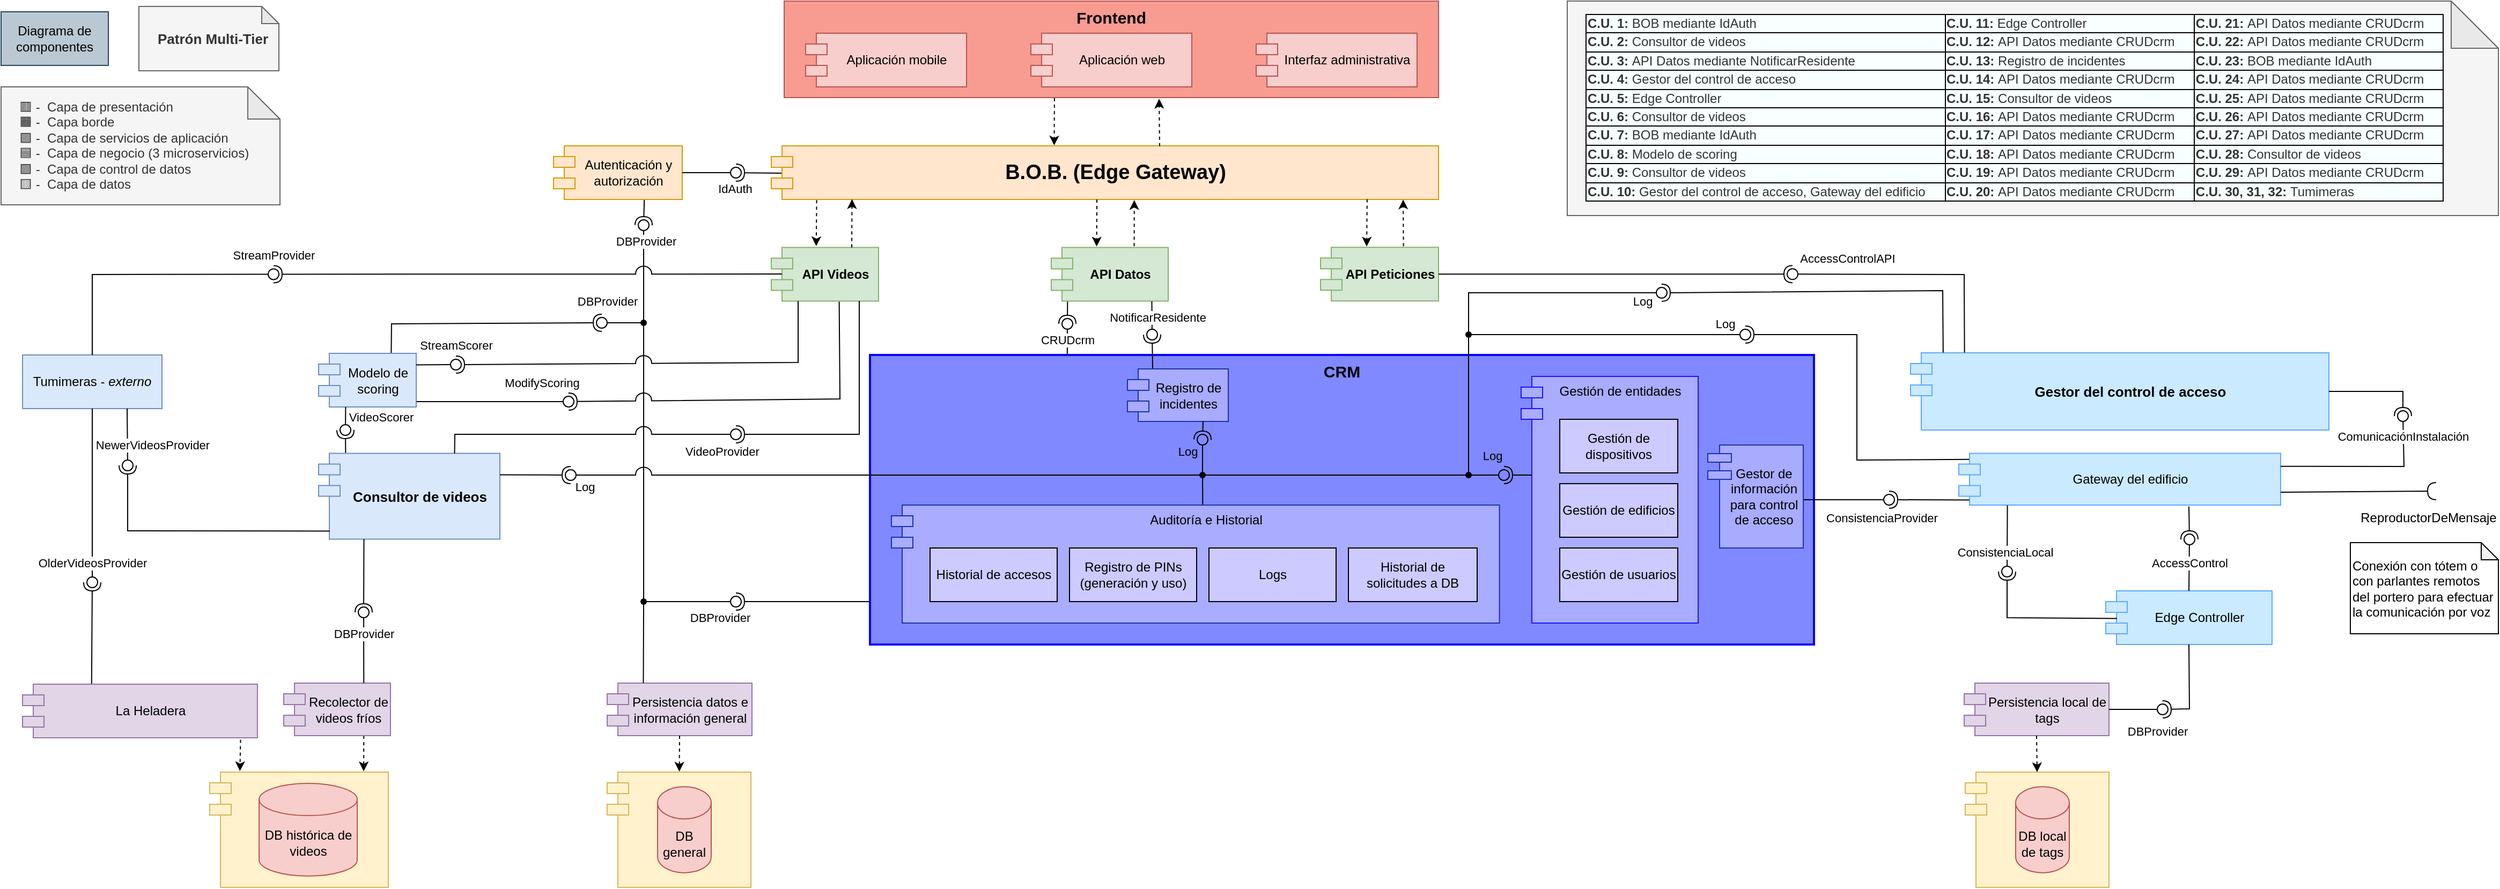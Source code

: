 <mxfile version="27.1.4">
  <diagram name="Vista de Componentes de Alto Nivel" id="XgYhL_Q5aQ_7c3n0z8jG">
    <mxGraphModel dx="1426" dy="823" grid="1" gridSize="10" guides="1" tooltips="1" connect="1" arrows="1" fold="1" page="1" pageScale="1" pageWidth="1169" pageHeight="827" math="0" shadow="0">
      <root>
        <mxCell id="0" />
        <mxCell id="1" parent="0" />
        <mxCell id="w_2soSmwlIYScSrbt7qk-7" value="" style="endArrow=none;html=1;rounded=0;entryX=0.452;entryY=0.947;entryDx=0;entryDy=0;entryPerimeter=0;exitX=0.659;exitY=-0.107;exitDx=0;exitDy=0;exitPerimeter=0;" parent="1" source="S-wfzaOlgkgEpIh9Br1b-61" target="w_2soSmwlIYScSrbt7qk-6" edge="1">
          <mxGeometry width="50" height="50" relative="1" as="geometry">
            <mxPoint x="570" y="390" as="sourcePoint" />
            <mxPoint x="620" y="340" as="targetPoint" />
          </mxGeometry>
        </mxCell>
        <mxCell id="S-wfzaOlgkgEpIh9Br1b-59" value="" style="rounded=0;orthogonalLoop=1;jettySize=auto;html=1;endArrow=oval;endFill=0;sketch=0;sourcePerimeterSpacing=0;targetPerimeterSpacing=0;endSize=10;exitX=0.374;exitY=0.222;exitDx=0;exitDy=0;exitPerimeter=0;" parent="1" source="w_2soSmwlIYScSrbt7qk-6" target="S-wfzaOlgkgEpIh9Br1b-60" edge="1">
          <mxGeometry relative="1" as="geometry">
            <mxPoint x="627" y="585" as="sourcePoint" />
          </mxGeometry>
        </mxCell>
        <mxCell id="S-wfzaOlgkgEpIh9Br1b-67" value="DBProvider" style="edgeLabel;html=1;align=center;verticalAlign=middle;resizable=0;points=[];" parent="S-wfzaOlgkgEpIh9Br1b-59" vertex="1" connectable="0">
          <mxGeometry x="0.665" y="-1" relative="1" as="geometry">
            <mxPoint x="1" as="offset" />
          </mxGeometry>
        </mxCell>
        <mxCell id="S-wfzaOlgkgEpIh9Br1b-58" value="" style="rounded=0;orthogonalLoop=1;jettySize=auto;html=1;endArrow=halfCircle;endFill=0;endSize=6;strokeWidth=1;sketch=0;exitX=0.705;exitY=1.004;exitDx=0;exitDy=0;exitPerimeter=0;" parent="1" source="DKqnZgWaFf-IS6omjSuh-20" target="S-wfzaOlgkgEpIh9Br1b-60" edge="1">
          <mxGeometry relative="1" as="geometry">
            <mxPoint x="667" y="585" as="sourcePoint" />
          </mxGeometry>
        </mxCell>
        <mxCell id="bJ7sigGb2fM7xMqMPN_4-60" value="CRM" style="html=1;whiteSpace=wrap;align=center;verticalAlign=top;fontSize=15;fontStyle=1;container=0;fillColor=#8089FF;strokeColor=#0800FF;strokeWidth=2;" parent="1" vertex="1">
          <mxGeometry x="820" y="330" width="880" height="270" as="geometry" />
        </mxCell>
        <mxCell id="bJ7sigGb2fM7xMqMPN_4-32" value="Frontend" style="rounded=0;whiteSpace=wrap;html=1;align=center;verticalAlign=top;fontStyle=1;fontSize=15;fillColor=#F89B91;strokeColor=#b85450;" parent="1" vertex="1">
          <mxGeometry x="740" width="610" height="90" as="geometry" />
        </mxCell>
        <mxCell id="bJ7sigGb2fM7xMqMPN_4-30" value="Interfaz administrativa" style="shape=module;align=left;spacingLeft=20;align=center;verticalAlign=middle;whiteSpace=wrap;html=1;fillColor=#f8cecc;strokeColor=#b85450;" parent="1" vertex="1">
          <mxGeometry x="1180" y="30" width="150" height="50" as="geometry" />
        </mxCell>
        <mxCell id="bJ7sigGb2fM7xMqMPN_4-40" value="API Datos" style="shape=module;align=left;spacingLeft=20;align=center;verticalAlign=middle;whiteSpace=wrap;html=1;fontStyle=1;fillColor=#d5e8d4;strokeColor=#82b366;" parent="1" vertex="1">
          <mxGeometry x="989" y="229.7" width="109" height="50" as="geometry" />
        </mxCell>
        <mxCell id="bJ7sigGb2fM7xMqMPN_4-70" value="API Videos" style="shape=module;align=left;spacingLeft=20;align=center;verticalAlign=middle;whiteSpace=wrap;html=1;fontStyle=1;fillColor=#d5e8d4;strokeColor=#82b366;" parent="1" vertex="1">
          <mxGeometry x="728" y="229.7" width="100" height="50" as="geometry" />
        </mxCell>
        <mxCell id="bJ7sigGb2fM7xMqMPN_4-72" value="Tumimeras -&amp;nbsp;&lt;i&gt;externo&lt;/i&gt;" style="html=1;whiteSpace=wrap;fillColor=#dae8fc;strokeColor=#6c8ebf;fontStyle=0" parent="1" vertex="1">
          <mxGeometry x="30" y="330" width="130" height="50" as="geometry" />
        </mxCell>
        <mxCell id="bJ7sigGb2fM7xMqMPN_4-79" value="Gestor del control de acceso" style="shape=module;align=left;spacingLeft=20;align=center;verticalAlign=middle;whiteSpace=wrap;html=1;fontSize=13;fontStyle=1;fillColor=#CAEAFF;strokeColor=#5DA8FF;" parent="1" vertex="1">
          <mxGeometry x="1790" y="328" width="390" height="72" as="geometry" />
        </mxCell>
        <mxCell id="DKqnZgWaFf-IS6omjSuh-20" value="Autenticación y autorización" style="shape=module;align=center;spacingLeft=20;align=center;verticalAlign=middle;whiteSpace=wrap;html=1;fillColor=#ffe6cc;strokeColor=#d79b00;" parent="1" vertex="1">
          <mxGeometry x="525" y="135" width="120" height="50" as="geometry" />
        </mxCell>
        <mxCell id="DKqnZgWaFf-IS6omjSuh-21" value="" style="rounded=0;orthogonalLoop=1;jettySize=auto;html=1;endArrow=halfCircle;endFill=0;endSize=6;strokeWidth=1;sketch=0;exitX=0.016;exitY=0.509;exitDx=0;exitDy=0;exitPerimeter=0;" parent="1" source="DKqnZgWaFf-IS6omjSuh-34" target="DKqnZgWaFf-IS6omjSuh-23" edge="1">
          <mxGeometry relative="1" as="geometry">
            <mxPoint x="650" y="95" as="sourcePoint" />
            <mxPoint x="620" y="99" as="targetPoint" />
          </mxGeometry>
        </mxCell>
        <mxCell id="DKqnZgWaFf-IS6omjSuh-22" value="" style="rounded=0;orthogonalLoop=1;jettySize=auto;html=1;endArrow=oval;endFill=0;sketch=0;sourcePerimeterSpacing=0;targetPerimeterSpacing=0;endSize=10;entryX=0.123;entryY=0.562;entryDx=0;entryDy=0;entryPerimeter=0;exitX=1;exitY=0.5;exitDx=0;exitDy=0;" parent="1" source="DKqnZgWaFf-IS6omjSuh-20" target="DKqnZgWaFf-IS6omjSuh-23" edge="1">
          <mxGeometry relative="1" as="geometry">
            <mxPoint x="660" y="150" as="sourcePoint" />
            <mxPoint x="624" y="95" as="targetPoint" />
          </mxGeometry>
        </mxCell>
        <mxCell id="DKqnZgWaFf-IS6omjSuh-38" value="IdAuth" style="edgeLabel;html=1;align=center;verticalAlign=middle;resizable=0;points=[];" parent="DKqnZgWaFf-IS6omjSuh-22" vertex="1" connectable="0">
          <mxGeometry x="0.226" relative="1" as="geometry">
            <mxPoint x="18" y="15" as="offset" />
          </mxGeometry>
        </mxCell>
        <mxCell id="DKqnZgWaFf-IS6omjSuh-23" value="" style="ellipse;whiteSpace=wrap;html=1;align=center;aspect=fixed;fillColor=none;strokeColor=none;resizable=0;perimeter=centerPerimeter;rotatable=0;allowArrows=0;points=[];outlineConnect=1;" parent="1" vertex="1">
          <mxGeometry x="690" y="155" width="10" height="10" as="geometry" />
        </mxCell>
        <mxCell id="DKqnZgWaFf-IS6omjSuh-34" value="B.O.B. (Edge Gateway)" style="shape=module;align=center;spacingLeft=20;align=center;verticalAlign=middle;whiteSpace=wrap;html=1;fontSize=19;fontStyle=1;fillColor=#ffe6cc;strokeColor=#d79b00;" parent="1" vertex="1">
          <mxGeometry x="728" y="135" width="622" height="50" as="geometry" />
        </mxCell>
        <mxCell id="DKqnZgWaFf-IS6omjSuh-35" value="" style="endArrow=classic;html=1;rounded=0;exitX=0.413;exitY=1.006;exitDx=0;exitDy=0;entryX=0.424;entryY=-0.009;entryDx=0;entryDy=0;entryPerimeter=0;dashed=1;exitPerimeter=0;" parent="1" source="bJ7sigGb2fM7xMqMPN_4-32" target="DKqnZgWaFf-IS6omjSuh-34" edge="1">
          <mxGeometry width="50" height="50" relative="1" as="geometry">
            <mxPoint x="1130" y="120" as="sourcePoint" />
            <mxPoint x="1180" y="70" as="targetPoint" />
          </mxGeometry>
        </mxCell>
        <mxCell id="DKqnZgWaFf-IS6omjSuh-42" value="" style="group" parent="1" vertex="1" connectable="0">
          <mxGeometry x="575" y="719" width="134" height="107.5" as="geometry" />
        </mxCell>
        <mxCell id="DKqnZgWaFf-IS6omjSuh-41" value="" style="shape=module;align=left;spacingLeft=20;align=center;verticalAlign=top;whiteSpace=wrap;html=1;fillColor=#fff2cc;strokeColor=#d6b656;" parent="DKqnZgWaFf-IS6omjSuh-42" vertex="1">
          <mxGeometry width="134" height="107.5" as="geometry" />
        </mxCell>
        <mxCell id="DKqnZgWaFf-IS6omjSuh-39" value="DB general" style="shape=cylinder3;whiteSpace=wrap;html=1;boundedLbl=1;backgroundOutline=1;size=15;fillColor=#f8cecc;strokeColor=#b85450;" parent="DKqnZgWaFf-IS6omjSuh-42" vertex="1">
          <mxGeometry x="47" y="13.63" width="50" height="80.25" as="geometry" />
        </mxCell>
        <mxCell id="DKqnZgWaFf-IS6omjSuh-44" value="" style="endArrow=classic;html=1;rounded=0;exitX=0.068;exitY=1.012;exitDx=0;exitDy=0;entryX=0.419;entryY=-0.024;entryDx=0;entryDy=0;entryPerimeter=0;dashed=1;exitPerimeter=0;" parent="1" source="DKqnZgWaFf-IS6omjSuh-34" target="bJ7sigGb2fM7xMqMPN_4-70" edge="1">
          <mxGeometry width="50" height="50" relative="1" as="geometry">
            <mxPoint x="770.09" y="186" as="sourcePoint" />
            <mxPoint x="769.7" y="248.4" as="targetPoint" />
          </mxGeometry>
        </mxCell>
        <mxCell id="DKqnZgWaFf-IS6omjSuh-45" value="" style="endArrow=classic;html=1;rounded=0;entryX=0.388;entryY=-0.017;entryDx=0;entryDy=0;entryPerimeter=0;dashed=1;exitX=0.488;exitY=1.001;exitDx=0;exitDy=0;exitPerimeter=0;" parent="1" source="DKqnZgWaFf-IS6omjSuh-34" target="bJ7sigGb2fM7xMqMPN_4-40" edge="1">
          <mxGeometry width="50" height="50" relative="1" as="geometry">
            <mxPoint x="1031" y="185" as="sourcePoint" />
            <mxPoint x="1031.244" y="248.35" as="targetPoint" />
          </mxGeometry>
        </mxCell>
        <mxCell id="DKqnZgWaFf-IS6omjSuh-46" value="API Peticiones" style="shape=module;align=left;spacingLeft=20;align=center;verticalAlign=middle;whiteSpace=wrap;html=1;fontStyle=1;fillColor=#d5e8d4;strokeColor=#82b366;" parent="1" vertex="1">
          <mxGeometry x="1240" y="229.65" width="110" height="50" as="geometry" />
        </mxCell>
        <mxCell id="DKqnZgWaFf-IS6omjSuh-48" value="" style="endArrow=classic;html=1;rounded=0;exitX=0.893;exitY=0.996;exitDx=0;exitDy=0;entryX=0.391;entryY=-0.016;entryDx=0;entryDy=0;entryPerimeter=0;dashed=1;exitPerimeter=0;" parent="1" source="DKqnZgWaFf-IS6omjSuh-34" target="DKqnZgWaFf-IS6omjSuh-46" edge="1">
          <mxGeometry width="50" height="50" relative="1" as="geometry">
            <mxPoint x="1283.494" y="185.05" as="sourcePoint" />
            <mxPoint x="1283.79" y="248.35" as="targetPoint" />
          </mxGeometry>
        </mxCell>
        <mxCell id="DKqnZgWaFf-IS6omjSuh-54" value="" style="ellipse;whiteSpace=wrap;html=1;align=center;aspect=fixed;fillColor=none;strokeColor=none;resizable=0;perimeter=centerPerimeter;rotatable=0;allowArrows=0;points=[];outlineConnect=1;" parent="1" vertex="1">
          <mxGeometry x="600" y="269" width="10" height="10" as="geometry" />
        </mxCell>
        <mxCell id="DKqnZgWaFf-IS6omjSuh-57" value="" style="rounded=0;orthogonalLoop=1;jettySize=auto;html=1;endArrow=halfCircle;endFill=0;endSize=6;strokeWidth=1;sketch=0;jumpStyle=arc;jumpSize=15;entryX=1.1;entryY=0.42;entryDx=0;entryDy=0;entryPerimeter=0;exitX=0.1;exitY=0.497;exitDx=0;exitDy=0;exitPerimeter=0;" parent="1" source="bJ7sigGb2fM7xMqMPN_4-70" target="DKqnZgWaFf-IS6omjSuh-62" edge="1">
          <mxGeometry relative="1" as="geometry">
            <mxPoint x="700" y="240" as="sourcePoint" />
            <mxPoint x="430" y="273" as="targetPoint" />
          </mxGeometry>
        </mxCell>
        <mxCell id="DKqnZgWaFf-IS6omjSuh-58" value="" style="rounded=0;orthogonalLoop=1;jettySize=auto;html=1;endArrow=oval;endFill=0;sketch=0;sourcePerimeterSpacing=0;targetPerimeterSpacing=0;endSize=10;exitX=0.5;exitY=0;exitDx=0;exitDy=0;entryX=0.22;entryY=0.54;entryDx=0;entryDy=0;entryPerimeter=0;jumpStyle=arc;jumpSize=15;" parent="1" source="bJ7sigGb2fM7xMqMPN_4-72" target="DKqnZgWaFf-IS6omjSuh-62" edge="1">
          <mxGeometry relative="1" as="geometry">
            <mxPoint x="673" y="319" as="sourcePoint" />
            <mxPoint x="420" y="274" as="targetPoint" />
            <Array as="points">
              <mxPoint x="95" y="255" />
            </Array>
          </mxGeometry>
        </mxCell>
        <mxCell id="DKqnZgWaFf-IS6omjSuh-59" value="StreamProvider" style="edgeLabel;html=1;align=center;verticalAlign=middle;resizable=0;points=[];" parent="DKqnZgWaFf-IS6omjSuh-58" vertex="1" connectable="0">
          <mxGeometry x="0.226" relative="1" as="geometry">
            <mxPoint x="94" y="-18" as="offset" />
          </mxGeometry>
        </mxCell>
        <mxCell id="DKqnZgWaFf-IS6omjSuh-60" value="" style="ellipse;whiteSpace=wrap;html=1;align=center;aspect=fixed;fillColor=none;strokeColor=none;resizable=0;perimeter=centerPerimeter;rotatable=0;allowArrows=0;points=[];outlineConnect=1;" parent="1" vertex="1">
          <mxGeometry x="565" y="314" width="10" height="10" as="geometry" />
        </mxCell>
        <mxCell id="DKqnZgWaFf-IS6omjSuh-62" value="" style="ellipse;whiteSpace=wrap;html=1;align=center;aspect=fixed;fillColor=none;strokeColor=none;resizable=0;perimeter=centerPerimeter;rotatable=0;allowArrows=0;points=[];outlineConnect=1;" parent="1" vertex="1">
          <mxGeometry x="259" y="249.7" width="10" height="10" as="geometry" />
        </mxCell>
        <mxCell id="DKqnZgWaFf-IS6omjSuh-69" value="" style="group" parent="1" vertex="1" connectable="0">
          <mxGeometry x="204.5" y="719" width="166.5" height="107.5" as="geometry" />
        </mxCell>
        <mxCell id="DKqnZgWaFf-IS6omjSuh-70" value="" style="shape=module;align=left;spacingLeft=20;align=center;verticalAlign=top;whiteSpace=wrap;html=1;fillColor=#fff2cc;strokeColor=#d6b656;" parent="DKqnZgWaFf-IS6omjSuh-69" vertex="1">
          <mxGeometry width="166.5" height="107.5" as="geometry" />
        </mxCell>
        <mxCell id="DKqnZgWaFf-IS6omjSuh-71" value="DB histórica de videos" style="shape=cylinder3;whiteSpace=wrap;html=1;boundedLbl=1;backgroundOutline=1;size=15;fillColor=#f8cecc;strokeColor=#b85450;" parent="DKqnZgWaFf-IS6omjSuh-69" vertex="1">
          <mxGeometry x="46.053" y="10.56" width="91.469" height="86.37" as="geometry" />
        </mxCell>
        <mxCell id="DKqnZgWaFf-IS6omjSuh-72" value="La Heladera" style="shape=module;align=left;spacingLeft=20;align=center;verticalAlign=middle;whiteSpace=wrap;html=1;fillColor=#e1d5e7;strokeColor=#9673a6;" parent="1" vertex="1">
          <mxGeometry x="30" y="637" width="219" height="50" as="geometry" />
        </mxCell>
        <mxCell id="DKqnZgWaFf-IS6omjSuh-78" value="" style="ellipse;whiteSpace=wrap;html=1;align=center;aspect=fixed;fillColor=none;strokeColor=none;resizable=0;perimeter=centerPerimeter;rotatable=0;allowArrows=0;points=[];outlineConnect=1;" parent="1" vertex="1">
          <mxGeometry x="120" y="328" width="10" height="10" as="geometry" />
        </mxCell>
        <mxCell id="DKqnZgWaFf-IS6omjSuh-79" value="Consultor de videos" style="shape=module;align=left;spacingLeft=20;align=center;verticalAlign=middle;whiteSpace=wrap;html=1;fontStyle=1;fontSize=13;fillColor=#dae8fc;strokeColor=#6c8ebf;" parent="1" vertex="1">
          <mxGeometry x="306" y="421.75" width="169" height="80" as="geometry" />
        </mxCell>
        <mxCell id="DKqnZgWaFf-IS6omjSuh-82" value="" style="rounded=0;orthogonalLoop=1;jettySize=auto;html=1;endArrow=halfCircle;endFill=0;endSize=6;strokeWidth=1;sketch=0;exitX=0.82;exitY=0.999;exitDx=0;exitDy=0;jumpStyle=arc;jumpSize=15;exitPerimeter=0;" parent="1" source="bJ7sigGb2fM7xMqMPN_4-70" target="DKqnZgWaFf-IS6omjSuh-84" edge="1">
          <mxGeometry relative="1" as="geometry">
            <mxPoint x="750" y="355" as="sourcePoint" />
            <Array as="points">
              <mxPoint x="810" y="404" />
            </Array>
          </mxGeometry>
        </mxCell>
        <mxCell id="DKqnZgWaFf-IS6omjSuh-85" value="VideoProvider" style="edgeLabel;html=1;align=center;verticalAlign=middle;resizable=0;points=[];" parent="DKqnZgWaFf-IS6omjSuh-82" vertex="1" connectable="0">
          <mxGeometry x="0.568" relative="1" as="geometry">
            <mxPoint x="-65" y="16" as="offset" />
          </mxGeometry>
        </mxCell>
        <mxCell id="DKqnZgWaFf-IS6omjSuh-83" value="" style="rounded=0;orthogonalLoop=1;jettySize=auto;html=1;endArrow=oval;endFill=0;sketch=0;sourcePerimeterSpacing=0;targetPerimeterSpacing=0;endSize=10;jumpStyle=arc;jumpSize=15;exitX=0.75;exitY=0;exitDx=0;exitDy=0;" parent="1" source="DKqnZgWaFf-IS6omjSuh-79" target="DKqnZgWaFf-IS6omjSuh-84" edge="1">
          <mxGeometry relative="1" as="geometry">
            <mxPoint x="760" y="350" as="sourcePoint" />
            <Array as="points">
              <mxPoint x="433" y="404" />
            </Array>
          </mxGeometry>
        </mxCell>
        <mxCell id="DKqnZgWaFf-IS6omjSuh-84" value="" style="ellipse;whiteSpace=wrap;html=1;align=center;aspect=fixed;fillColor=none;strokeColor=none;resizable=0;perimeter=centerPerimeter;rotatable=0;allowArrows=0;points=[];outlineConnect=1;" parent="1" vertex="1">
          <mxGeometry x="690" y="399" width="10" height="10" as="geometry" />
        </mxCell>
        <mxCell id="DKqnZgWaFf-IS6omjSuh-87" value="Modelo de scoring" style="shape=module;align=left;spacingLeft=20;align=center;verticalAlign=middle;whiteSpace=wrap;html=1;fillColor=#dae8fc;strokeColor=#6c8ebf;" parent="1" vertex="1">
          <mxGeometry x="306" y="328.5" width="91" height="50" as="geometry" />
        </mxCell>
        <mxCell id="DKqnZgWaFf-IS6omjSuh-88" value="" style="rounded=0;orthogonalLoop=1;jettySize=auto;html=1;endArrow=halfCircle;endFill=0;endSize=6;strokeWidth=1;sketch=0;exitX=0.149;exitY=-0.006;exitDx=0;exitDy=0;exitPerimeter=0;" parent="1" source="DKqnZgWaFf-IS6omjSuh-79" target="DKqnZgWaFf-IS6omjSuh-90" edge="1">
          <mxGeometry relative="1" as="geometry">
            <mxPoint x="470" y="390" as="sourcePoint" />
          </mxGeometry>
        </mxCell>
        <mxCell id="DKqnZgWaFf-IS6omjSuh-89" value="" style="rounded=0;orthogonalLoop=1;jettySize=auto;html=1;endArrow=oval;endFill=0;sketch=0;sourcePerimeterSpacing=0;targetPerimeterSpacing=0;endSize=10;exitX=0.277;exitY=1.001;exitDx=0;exitDy=0;exitPerimeter=0;" parent="1" source="DKqnZgWaFf-IS6omjSuh-87" target="DKqnZgWaFf-IS6omjSuh-90" edge="1">
          <mxGeometry relative="1" as="geometry">
            <mxPoint x="442.922" y="380.0" as="sourcePoint" />
          </mxGeometry>
        </mxCell>
        <mxCell id="S-wfzaOlgkgEpIh9Br1b-40" value="VideoScorer" style="edgeLabel;html=1;align=center;verticalAlign=middle;resizable=0;points=[];" parent="DKqnZgWaFf-IS6omjSuh-89" vertex="1" connectable="0">
          <mxGeometry x="0.103" relative="1" as="geometry">
            <mxPoint x="33" y="-3" as="offset" />
          </mxGeometry>
        </mxCell>
        <mxCell id="DKqnZgWaFf-IS6omjSuh-90" value="" style="ellipse;whiteSpace=wrap;html=1;align=center;aspect=fixed;fillColor=none;strokeColor=none;resizable=0;perimeter=centerPerimeter;rotatable=0;allowArrows=0;points=[];outlineConnect=1;" parent="1" vertex="1">
          <mxGeometry x="326" y="395" width="10" height="10" as="geometry" />
        </mxCell>
        <mxCell id="DKqnZgWaFf-IS6omjSuh-92" value="Persistencia datos e información general" style="shape=module;align=left;spacingLeft=20;align=center;verticalAlign=middle;whiteSpace=wrap;html=1;fillColor=#e1d5e7;strokeColor=#9673a6;" parent="1" vertex="1">
          <mxGeometry x="575" y="636" width="135" height="49" as="geometry" />
        </mxCell>
        <mxCell id="DKqnZgWaFf-IS6omjSuh-93" value="" style="endArrow=classic;html=1;rounded=0;exitX=0.5;exitY=1;exitDx=0;exitDy=0;entryX=0.502;entryY=-0.005;entryDx=0;entryDy=0;dashed=1;entryPerimeter=0;" parent="1" source="DKqnZgWaFf-IS6omjSuh-92" target="DKqnZgWaFf-IS6omjSuh-41" edge="1">
          <mxGeometry width="50" height="50" relative="1" as="geometry">
            <mxPoint x="700" y="825" as="sourcePoint" />
            <mxPoint x="700" y="656" as="targetPoint" />
          </mxGeometry>
        </mxCell>
        <mxCell id="DKqnZgWaFf-IS6omjSuh-96" value="Aplicación web" style="shape=module;align=left;spacingLeft=20;align=center;verticalAlign=middle;whiteSpace=wrap;html=1;fillColor=#f8cecc;strokeColor=#b85450;" parent="1" vertex="1">
          <mxGeometry x="970" y="30" width="150" height="50" as="geometry" />
        </mxCell>
        <mxCell id="DKqnZgWaFf-IS6omjSuh-97" value="Aplicación mobile" style="shape=module;align=left;spacingLeft=20;align=center;verticalAlign=middle;whiteSpace=wrap;html=1;fillColor=#f8cecc;strokeColor=#b85450;" parent="1" vertex="1">
          <mxGeometry x="760" y="30" width="150" height="50" as="geometry" />
        </mxCell>
        <mxCell id="DKqnZgWaFf-IS6omjSuh-102" value="" style="rounded=0;orthogonalLoop=1;jettySize=auto;html=1;endArrow=halfCircle;endFill=0;endSize=6;strokeWidth=1;sketch=0;exitX=0.139;exitY=1.011;exitDx=0;exitDy=0;exitPerimeter=0;" parent="1" source="bJ7sigGb2fM7xMqMPN_4-40" target="DKqnZgWaFf-IS6omjSuh-105" edge="1">
          <mxGeometry relative="1" as="geometry">
            <mxPoint x="1020" y="290" as="sourcePoint" />
            <mxPoint x="1204.5" y="289.6" as="targetPoint" />
          </mxGeometry>
        </mxCell>
        <mxCell id="DKqnZgWaFf-IS6omjSuh-103" value="" style="rounded=0;orthogonalLoop=1;jettySize=auto;html=1;endArrow=oval;endFill=0;sketch=0;sourcePerimeterSpacing=0;targetPerimeterSpacing=0;endSize=10;exitX=0.209;exitY=0.001;exitDx=0;exitDy=0;entryX=0.123;entryY=0.562;entryDx=0;entryDy=0;entryPerimeter=0;exitPerimeter=0;" parent="1" source="bJ7sigGb2fM7xMqMPN_4-60" target="DKqnZgWaFf-IS6omjSuh-105" edge="1">
          <mxGeometry relative="1" as="geometry">
            <mxPoint x="1004.123" y="297.95" as="sourcePoint" />
            <mxPoint x="1208.5" y="284.6" as="targetPoint" />
          </mxGeometry>
        </mxCell>
        <mxCell id="DKqnZgWaFf-IS6omjSuh-104" value="CRUDcrm" style="edgeLabel;html=1;align=center;verticalAlign=middle;resizable=0;points=[];" parent="DKqnZgWaFf-IS6omjSuh-103" vertex="1" connectable="0">
          <mxGeometry x="0.226" relative="1" as="geometry">
            <mxPoint y="3" as="offset" />
          </mxGeometry>
        </mxCell>
        <mxCell id="DKqnZgWaFf-IS6omjSuh-105" value="" style="ellipse;whiteSpace=wrap;html=1;align=center;aspect=fixed;fillColor=none;strokeColor=none;resizable=0;perimeter=centerPerimeter;rotatable=0;allowArrows=0;points=[];outlineConnect=1;" parent="1" vertex="1">
          <mxGeometry x="999" y="296" width="10" height="10" as="geometry" />
        </mxCell>
        <mxCell id="DKqnZgWaFf-IS6omjSuh-110" value="" style="endArrow=classic;html=1;rounded=0;exitX=0.582;exitY=0.007;exitDx=0;exitDy=0;entryX=0.573;entryY=1.013;entryDx=0;entryDy=0;entryPerimeter=0;dashed=1;exitPerimeter=0;" parent="1" source="DKqnZgWaFf-IS6omjSuh-34" target="bJ7sigGb2fM7xMqMPN_4-32" edge="1">
          <mxGeometry width="50" height="50" relative="1" as="geometry">
            <mxPoint x="990" y="110" as="sourcePoint" />
            <mxPoint x="991" y="154" as="targetPoint" />
          </mxGeometry>
        </mxCell>
        <mxCell id="DKqnZgWaFf-IS6omjSuh-111" value="" style="endArrow=classic;html=1;rounded=0;exitX=0.75;exitY=0;exitDx=0;exitDy=0;entryX=0.121;entryY=0.995;entryDx=0;entryDy=0;entryPerimeter=0;dashed=1;" parent="1" source="bJ7sigGb2fM7xMqMPN_4-70" target="DKqnZgWaFf-IS6omjSuh-34" edge="1">
          <mxGeometry width="50" height="50" relative="1" as="geometry">
            <mxPoint x="790.39" y="220" as="sourcePoint" />
            <mxPoint x="790" y="282.4" as="targetPoint" />
          </mxGeometry>
        </mxCell>
        <mxCell id="DKqnZgWaFf-IS6omjSuh-112" value="" style="endArrow=classic;html=1;rounded=0;exitX=0.709;exitY=-0.021;exitDx=0;exitDy=0;entryX=0.544;entryY=1.012;entryDx=0;entryDy=0;entryPerimeter=0;dashed=1;exitPerimeter=0;" parent="1" source="bJ7sigGb2fM7xMqMPN_4-40" target="DKqnZgWaFf-IS6omjSuh-34" edge="1">
          <mxGeometry width="50" height="50" relative="1" as="geometry">
            <mxPoint x="1060" y="220" as="sourcePoint" />
            <mxPoint x="1060.024" y="283.2" as="targetPoint" />
          </mxGeometry>
        </mxCell>
        <mxCell id="DKqnZgWaFf-IS6omjSuh-113" value="" style="endArrow=classic;html=1;rounded=0;exitX=0.703;exitY=-0.02;exitDx=0;exitDy=0;entryX=0.947;entryY=1.002;entryDx=0;entryDy=0;entryPerimeter=0;dashed=1;exitPerimeter=0;" parent="1" source="DKqnZgWaFf-IS6omjSuh-46" target="DKqnZgWaFf-IS6omjSuh-34" edge="1">
          <mxGeometry width="50" height="50" relative="1" as="geometry">
            <mxPoint x="1310" y="230" as="sourcePoint" />
            <mxPoint x="1317.082" y="185.15" as="targetPoint" />
          </mxGeometry>
        </mxCell>
        <mxCell id="DKqnZgWaFf-IS6omjSuh-118" value="" style="ellipse;whiteSpace=wrap;html=1;align=center;aspect=fixed;fillColor=none;strokeColor=none;resizable=0;perimeter=centerPerimeter;rotatable=0;allowArrows=0;points=[];outlineConnect=1;container=0;" parent="1" vertex="1">
          <mxGeometry x="1078" y="328" width="10" height="10" as="geometry" />
        </mxCell>
        <mxCell id="DKqnZgWaFf-IS6omjSuh-119" value="" style="rounded=0;orthogonalLoop=1;jettySize=auto;html=1;endArrow=halfCircle;endFill=0;endSize=6;strokeWidth=1;sketch=0;exitX=0.25;exitY=0;exitDx=0;exitDy=0;entryX=0.395;entryY=0.324;entryDx=0;entryDy=0;entryPerimeter=0;" parent="1" source="DKqnZgWaFf-IS6omjSuh-115" target="DKqnZgWaFf-IS6omjSuh-122" edge="1">
          <mxGeometry relative="1" as="geometry">
            <mxPoint x="1115" y="364" as="sourcePoint" />
            <mxPoint x="1083" y="344.0" as="targetPoint" />
          </mxGeometry>
        </mxCell>
        <mxCell id="DKqnZgWaFf-IS6omjSuh-120" value="" style="rounded=0;orthogonalLoop=1;jettySize=auto;html=1;endArrow=oval;endFill=0;sketch=0;sourcePerimeterSpacing=0;targetPerimeterSpacing=0;endSize=10;entryX=0.123;entryY=0.562;entryDx=0;entryDy=0;entryPerimeter=0;exitX=0.86;exitY=1.007;exitDx=0;exitDy=0;exitPerimeter=0;" parent="1" source="bJ7sigGb2fM7xMqMPN_4-40" target="DKqnZgWaFf-IS6omjSuh-122" edge="1">
          <mxGeometry relative="1" as="geometry">
            <mxPoint x="1080" y="290" as="sourcePoint" />
            <mxPoint x="1319.5" y="286.6" as="targetPoint" />
          </mxGeometry>
        </mxCell>
        <mxCell id="DKqnZgWaFf-IS6omjSuh-121" value="NotificarResidente" style="edgeLabel;html=1;align=center;verticalAlign=middle;resizable=0;points=[];" parent="DKqnZgWaFf-IS6omjSuh-120" vertex="1" connectable="0">
          <mxGeometry x="0.226" relative="1" as="geometry">
            <mxPoint x="5" y="-4" as="offset" />
          </mxGeometry>
        </mxCell>
        <mxCell id="DKqnZgWaFf-IS6omjSuh-122" value="" style="ellipse;whiteSpace=wrap;html=1;align=center;aspect=fixed;fillColor=none;strokeColor=none;resizable=0;perimeter=centerPerimeter;rotatable=0;allowArrows=0;points=[];outlineConnect=1;" parent="1" vertex="1">
          <mxGeometry x="1078" y="306" width="10" height="10" as="geometry" />
        </mxCell>
        <mxCell id="S-wfzaOlgkgEpIh9Br1b-22" value="" style="rounded=0;orthogonalLoop=1;jettySize=auto;html=1;endArrow=halfCircle;endFill=0;endSize=6;strokeWidth=1;sketch=0;exitX=0.294;exitY=-0.011;exitDx=0;exitDy=0;exitPerimeter=0;" parent="1" source="DKqnZgWaFf-IS6omjSuh-72" target="S-wfzaOlgkgEpIh9Br1b-24" edge="1">
          <mxGeometry relative="1" as="geometry">
            <mxPoint x="145" y="575" as="sourcePoint" />
          </mxGeometry>
        </mxCell>
        <mxCell id="S-wfzaOlgkgEpIh9Br1b-23" value="" style="rounded=0;orthogonalLoop=1;jettySize=auto;html=1;endArrow=oval;endFill=0;sketch=0;sourcePerimeterSpacing=0;targetPerimeterSpacing=0;endSize=10;exitX=0.5;exitY=1;exitDx=0;exitDy=0;" parent="1" source="bJ7sigGb2fM7xMqMPN_4-72" target="S-wfzaOlgkgEpIh9Br1b-24" edge="1">
          <mxGeometry relative="1" as="geometry">
            <mxPoint x="130" y="400" as="sourcePoint" />
          </mxGeometry>
        </mxCell>
        <mxCell id="S-wfzaOlgkgEpIh9Br1b-25" value="OlderVideosProvider" style="edgeLabel;html=1;align=center;verticalAlign=middle;resizable=0;points=[];" parent="S-wfzaOlgkgEpIh9Br1b-23" vertex="1" connectable="0">
          <mxGeometry x="0.693" relative="1" as="geometry">
            <mxPoint y="7" as="offset" />
          </mxGeometry>
        </mxCell>
        <mxCell id="S-wfzaOlgkgEpIh9Br1b-24" value="" style="ellipse;whiteSpace=wrap;html=1;align=center;aspect=fixed;fillColor=none;strokeColor=none;resizable=0;perimeter=centerPerimeter;rotatable=0;allowArrows=0;points=[];outlineConnect=1;" parent="1" vertex="1">
          <mxGeometry x="90" y="537" width="10" height="10" as="geometry" />
        </mxCell>
        <mxCell id="S-wfzaOlgkgEpIh9Br1b-26" value="" style="rounded=0;orthogonalLoop=1;jettySize=auto;html=1;endArrow=halfCircle;endFill=0;endSize=6;strokeWidth=1;sketch=0;exitX=0.062;exitY=0.906;exitDx=0;exitDy=0;exitPerimeter=0;" parent="1" source="DKqnZgWaFf-IS6omjSuh-79" target="S-wfzaOlgkgEpIh9Br1b-28" edge="1">
          <mxGeometry relative="1" as="geometry">
            <mxPoint x="230" y="405" as="sourcePoint" />
            <Array as="points">
              <mxPoint x="128" y="494" />
            </Array>
          </mxGeometry>
        </mxCell>
        <mxCell id="S-wfzaOlgkgEpIh9Br1b-27" value="" style="rounded=0;orthogonalLoop=1;jettySize=auto;html=1;endArrow=oval;endFill=0;sketch=0;sourcePerimeterSpacing=0;targetPerimeterSpacing=0;endSize=10;exitX=0.75;exitY=1;exitDx=0;exitDy=0;" parent="1" source="bJ7sigGb2fM7xMqMPN_4-72" target="S-wfzaOlgkgEpIh9Br1b-28" edge="1">
          <mxGeometry relative="1" as="geometry">
            <mxPoint x="160" y="310" as="sourcePoint" />
          </mxGeometry>
        </mxCell>
        <mxCell id="S-wfzaOlgkgEpIh9Br1b-33" value="NewerVideosProvider" style="edgeLabel;html=1;align=center;verticalAlign=middle;resizable=0;points=[];" parent="S-wfzaOlgkgEpIh9Br1b-27" vertex="1" connectable="0">
          <mxGeometry x="0.477" y="1" relative="1" as="geometry">
            <mxPoint x="22" y="-5" as="offset" />
          </mxGeometry>
        </mxCell>
        <mxCell id="S-wfzaOlgkgEpIh9Br1b-28" value="" style="ellipse;whiteSpace=wrap;html=1;align=center;aspect=fixed;fillColor=none;strokeColor=none;resizable=0;perimeter=centerPerimeter;rotatable=0;allowArrows=0;points=[];outlineConnect=1;" parent="1" vertex="1">
          <mxGeometry x="123" y="428" width="10" height="10" as="geometry" />
        </mxCell>
        <mxCell id="S-wfzaOlgkgEpIh9Br1b-34" value="" style="endArrow=classic;html=1;rounded=0;exitX=0.75;exitY=1;exitDx=0;exitDy=0;entryX=0.862;entryY=-0.007;entryDx=0;entryDy=0;dashed=1;entryPerimeter=0;" parent="1" source="S-wfzaOlgkgEpIh9Br1b-69" target="DKqnZgWaFf-IS6omjSuh-70" edge="1">
          <mxGeometry width="50" height="50" relative="1" as="geometry">
            <mxPoint x="622" y="670" as="sourcePoint" />
            <mxPoint x="580" y="671" as="targetPoint" />
          </mxGeometry>
        </mxCell>
        <mxCell id="S-wfzaOlgkgEpIh9Br1b-35" value="" style="endArrow=classic;html=1;rounded=0;exitX=0.928;exitY=1.036;exitDx=0;exitDy=0;entryX=0.169;entryY=-0.009;entryDx=0;entryDy=0;dashed=1;exitPerimeter=0;entryPerimeter=0;" parent="1" source="DKqnZgWaFf-IS6omjSuh-72" target="DKqnZgWaFf-IS6omjSuh-70" edge="1">
          <mxGeometry width="50" height="50" relative="1" as="geometry">
            <mxPoint x="492" y="670" as="sourcePoint" />
            <mxPoint x="450" y="671" as="targetPoint" />
          </mxGeometry>
        </mxCell>
        <mxCell id="DKqnZgWaFf-IS6omjSuh-115" value="Registro de incidentes" style="shape=module;align=left;spacingLeft=20;align=center;verticalAlign=middle;whiteSpace=wrap;html=1;container=0;fillColor=light-dark(#a8abfe, #30477a);strokeColor=#1A31AF;" parent="1" vertex="1">
          <mxGeometry x="1060" y="343" width="94" height="49" as="geometry" />
        </mxCell>
        <mxCell id="DKqnZgWaFf-IS6omjSuh-131" value="" style="endArrow=none;html=1;rounded=0;entryX=0.512;entryY=0;entryDx=0;entryDy=0;exitX=0.587;exitY=0.602;exitDx=0;exitDy=0;exitPerimeter=0;entryPerimeter=0;" parent="1" source="DKqnZgWaFf-IS6omjSuh-132" target="bJ7sigGb2fM7xMqMPN_4-53" edge="1">
          <mxGeometry width="50" height="50" relative="1" as="geometry">
            <mxPoint x="1131" y="514" as="sourcePoint" />
            <mxPoint x="1170" y="626" as="targetPoint" />
          </mxGeometry>
        </mxCell>
        <mxCell id="DKqnZgWaFf-IS6omjSuh-132" value="" style="shape=waypoint;sketch=0;fillStyle=solid;size=6;pointerEvents=1;points=[];fillColor=none;resizable=0;rotatable=0;perimeter=centerPerimeter;snapToPoint=1;container=0;" parent="1" vertex="1">
          <mxGeometry x="1120" y="432" width="20" height="20" as="geometry" />
        </mxCell>
        <mxCell id="S-wfzaOlgkgEpIh9Br1b-36" value="" style="group" parent="1" vertex="1" connectable="0">
          <mxGeometry x="840" y="470" width="566.8" height="110" as="geometry" />
        </mxCell>
        <mxCell id="bJ7sigGb2fM7xMqMPN_4-53" value="Auditoría e Historial" style="shape=module;align=left;spacingLeft=20;align=center;verticalAlign=top;whiteSpace=wrap;html=1;container=0;fillColor=light-dark(#a9acff, #ededed);strokeColor=#1A31AF;" parent="S-wfzaOlgkgEpIh9Br1b-36" vertex="1">
          <mxGeometry width="566.8" height="110" as="geometry" />
        </mxCell>
        <mxCell id="bJ7sigGb2fM7xMqMPN_4-54" value="Historial de accesos" style="html=1;whiteSpace=wrap;container=0;fillColor=#CCCAFF;" parent="S-wfzaOlgkgEpIh9Br1b-36" vertex="1">
          <mxGeometry x="36" y="40" width="118.5" height="50" as="geometry" />
        </mxCell>
        <mxCell id="bJ7sigGb2fM7xMqMPN_4-55" value="Registro de PINs (generación y uso)" style="html=1;whiteSpace=wrap;container=0;fillColor=#CCCAFF;" parent="S-wfzaOlgkgEpIh9Br1b-36" vertex="1">
          <mxGeometry x="166" y="40" width="118.5" height="50" as="geometry" />
        </mxCell>
        <mxCell id="bJ7sigGb2fM7xMqMPN_4-56" value="Historial de solicitudes a DB" style="html=1;whiteSpace=wrap;container=0;fillColor=#CCCAFF;" parent="S-wfzaOlgkgEpIh9Br1b-36" vertex="1">
          <mxGeometry x="426" y="40" width="120" height="50" as="geometry" />
        </mxCell>
        <mxCell id="bJ7sigGb2fM7xMqMPN_4-58" value="Logs" style="html=1;whiteSpace=wrap;container=0;fillColor=#CCCAFF;" parent="S-wfzaOlgkgEpIh9Br1b-36" vertex="1">
          <mxGeometry x="296" y="40" width="118.5" height="50" as="geometry" />
        </mxCell>
        <mxCell id="S-wfzaOlgkgEpIh9Br1b-37" value="" style="group" parent="1" vertex="1" connectable="0">
          <mxGeometry x="1427" y="350" width="165" height="230" as="geometry" />
        </mxCell>
        <mxCell id="bJ7sigGb2fM7xMqMPN_4-45" value="Gestión de entidades" style="shape=module;align=left;spacingLeft=20;align=center;verticalAlign=top;whiteSpace=wrap;html=1;container=0;strokeColor=light-dark(#1A13FF,#421DFF);fillColor=light-dark(#A9ACFF,#EDEDED);gradientColor=none;" parent="S-wfzaOlgkgEpIh9Br1b-37" vertex="1">
          <mxGeometry width="165" height="230" as="geometry" />
        </mxCell>
        <mxCell id="bJ7sigGb2fM7xMqMPN_4-46" value="Gestión de usuarios" style="html=1;whiteSpace=wrap;container=0;fillColor=light-dark(#cccaff, #ededed);" parent="S-wfzaOlgkgEpIh9Br1b-37" vertex="1">
          <mxGeometry x="36" y="160" width="110" height="50" as="geometry" />
        </mxCell>
        <mxCell id="bJ7sigGb2fM7xMqMPN_4-47" value="Gestión de edificios" style="html=1;whiteSpace=wrap;container=0;fillColor=light-dark(#cccaff, #ededed);" parent="S-wfzaOlgkgEpIh9Br1b-37" vertex="1">
          <mxGeometry x="36" y="100" width="110" height="50" as="geometry" />
        </mxCell>
        <mxCell id="bJ7sigGb2fM7xMqMPN_4-48" value="Gestión de dispositivos" style="html=1;whiteSpace=wrap;container=0;fillColor=light-dark(#cccaff, #ededed);" parent="S-wfzaOlgkgEpIh9Br1b-37" vertex="1">
          <mxGeometry x="36" y="40" width="110" height="50" as="geometry" />
        </mxCell>
        <mxCell id="S-wfzaOlgkgEpIh9Br1b-38" value="" style="shape=waypoint;sketch=0;fillStyle=solid;size=6;pointerEvents=1;points=[];fillColor=none;resizable=0;rotatable=0;perimeter=centerPerimeter;snapToPoint=1;container=0;" parent="1" vertex="1">
          <mxGeometry x="1368" y="432" width="20" height="20" as="geometry" />
        </mxCell>
        <mxCell id="S-wfzaOlgkgEpIh9Br1b-39" value="" style="endArrow=none;html=1;rounded=0;exitX=0.7;exitY=0.637;exitDx=0;exitDy=0;exitPerimeter=0;entryX=0.14;entryY=0.69;entryDx=0;entryDy=0;entryPerimeter=0;" parent="1" source="DKqnZgWaFf-IS6omjSuh-132" target="S-wfzaOlgkgEpIh9Br1b-38" edge="1">
          <mxGeometry width="50" height="50" relative="1" as="geometry">
            <mxPoint x="1325" y="442" as="sourcePoint" />
            <mxPoint x="1470" y="260" as="targetPoint" />
          </mxGeometry>
        </mxCell>
        <mxCell id="S-wfzaOlgkgEpIh9Br1b-42" value="" style="rounded=0;orthogonalLoop=1;jettySize=auto;html=1;endArrow=halfCircle;endFill=0;endSize=6;strokeWidth=1;sketch=0;exitX=0.75;exitY=1;exitDx=0;exitDy=0;" parent="1" source="DKqnZgWaFf-IS6omjSuh-115" target="S-wfzaOlgkgEpIh9Br1b-44" edge="1">
          <mxGeometry relative="1" as="geometry">
            <mxPoint x="1194" y="655" as="sourcePoint" />
          </mxGeometry>
        </mxCell>
        <mxCell id="S-wfzaOlgkgEpIh9Br1b-43" value="" style="rounded=0;orthogonalLoop=1;jettySize=auto;html=1;endArrow=oval;endFill=0;sketch=0;sourcePerimeterSpacing=0;targetPerimeterSpacing=0;endSize=10;exitX=0.386;exitY=1.152;exitDx=0;exitDy=0;exitPerimeter=0;" parent="1" source="DKqnZgWaFf-IS6omjSuh-132" target="S-wfzaOlgkgEpIh9Br1b-44" edge="1">
          <mxGeometry relative="1" as="geometry">
            <mxPoint x="1154" y="655" as="sourcePoint" />
          </mxGeometry>
        </mxCell>
        <mxCell id="S-wfzaOlgkgEpIh9Br1b-52" value="Log" style="edgeLabel;html=1;align=center;verticalAlign=middle;resizable=0;points=[];labelBackgroundColor=none;" parent="S-wfzaOlgkgEpIh9Br1b-43" vertex="1" connectable="0">
          <mxGeometry x="0.313" relative="1" as="geometry">
            <mxPoint x="-14" y="-1" as="offset" />
          </mxGeometry>
        </mxCell>
        <mxCell id="S-wfzaOlgkgEpIh9Br1b-44" value="" style="ellipse;whiteSpace=wrap;html=1;align=center;aspect=fixed;fillColor=none;strokeColor=none;resizable=0;perimeter=centerPerimeter;rotatable=0;allowArrows=0;points=[];outlineConnect=1;" parent="1" vertex="1">
          <mxGeometry x="1125" y="404" width="10" height="10" as="geometry" />
        </mxCell>
        <mxCell id="S-wfzaOlgkgEpIh9Br1b-48" value="" style="rounded=0;orthogonalLoop=1;jettySize=auto;html=1;endArrow=halfCircle;endFill=0;endSize=6;strokeWidth=1;sketch=0;exitX=1;exitY=0.25;exitDx=0;exitDy=0;" parent="1" source="DKqnZgWaFf-IS6omjSuh-79" target="S-wfzaOlgkgEpIh9Br1b-50" edge="1">
          <mxGeometry relative="1" as="geometry">
            <mxPoint x="740" y="442" as="sourcePoint" />
          </mxGeometry>
        </mxCell>
        <mxCell id="S-wfzaOlgkgEpIh9Br1b-49" value="" style="rounded=0;orthogonalLoop=1;jettySize=auto;html=1;endArrow=oval;endFill=0;sketch=0;sourcePerimeterSpacing=0;targetPerimeterSpacing=0;endSize=10;exitX=0.47;exitY=0.1;exitDx=0;exitDy=0;exitPerimeter=0;jumpStyle=arc;jumpSize=15;" parent="1" source="DKqnZgWaFf-IS6omjSuh-132" target="S-wfzaOlgkgEpIh9Br1b-50" edge="1">
          <mxGeometry relative="1" as="geometry">
            <mxPoint x="700" y="442" as="sourcePoint" />
          </mxGeometry>
        </mxCell>
        <mxCell id="S-wfzaOlgkgEpIh9Br1b-51" value="Log" style="edgeLabel;html=1;align=center;verticalAlign=middle;resizable=0;points=[];" parent="S-wfzaOlgkgEpIh9Br1b-49" vertex="1" connectable="0">
          <mxGeometry x="0.935" y="1" relative="1" as="geometry">
            <mxPoint x="-6" y="10" as="offset" />
          </mxGeometry>
        </mxCell>
        <mxCell id="S-wfzaOlgkgEpIh9Br1b-50" value="" style="ellipse;whiteSpace=wrap;html=1;align=center;aspect=fixed;fillColor=none;strokeColor=none;resizable=0;perimeter=centerPerimeter;rotatable=0;allowArrows=0;points=[];outlineConnect=1;" parent="1" vertex="1">
          <mxGeometry x="536" y="437" width="10" height="10" as="geometry" />
        </mxCell>
        <mxCell id="S-wfzaOlgkgEpIh9Br1b-54" value="" style="rounded=0;orthogonalLoop=1;jettySize=auto;html=1;endArrow=halfCircle;endFill=0;endSize=6;strokeWidth=1;sketch=0;exitX=0.061;exitY=0.4;exitDx=0;exitDy=0;exitPerimeter=0;" parent="1" source="bJ7sigGb2fM7xMqMPN_4-45" target="S-wfzaOlgkgEpIh9Br1b-56" edge="1">
          <mxGeometry relative="1" as="geometry">
            <mxPoint x="1510" y="442" as="sourcePoint" />
          </mxGeometry>
        </mxCell>
        <mxCell id="S-wfzaOlgkgEpIh9Br1b-55" value="" style="rounded=0;orthogonalLoop=1;jettySize=auto;html=1;endArrow=oval;endFill=0;sketch=0;sourcePerimeterSpacing=0;targetPerimeterSpacing=0;endSize=10;exitX=0.968;exitY=0.495;exitDx=0;exitDy=0;exitPerimeter=0;" parent="1" source="S-wfzaOlgkgEpIh9Br1b-38" target="S-wfzaOlgkgEpIh9Br1b-56" edge="1">
          <mxGeometry relative="1" as="geometry">
            <mxPoint x="1470" y="442" as="sourcePoint" />
          </mxGeometry>
        </mxCell>
        <mxCell id="S-wfzaOlgkgEpIh9Br1b-57" value="Log" style="edgeLabel;html=1;align=center;verticalAlign=middle;resizable=0;points=[];labelBackgroundColor=none;" parent="S-wfzaOlgkgEpIh9Br1b-55" vertex="1" connectable="0">
          <mxGeometry x="0.044" y="-1" relative="1" as="geometry">
            <mxPoint x="5" y="-19" as="offset" />
          </mxGeometry>
        </mxCell>
        <mxCell id="S-wfzaOlgkgEpIh9Br1b-56" value="" style="ellipse;whiteSpace=wrap;html=1;align=center;aspect=fixed;fillColor=none;strokeColor=none;resizable=0;perimeter=centerPerimeter;rotatable=0;allowArrows=0;points=[];outlineConnect=1;" parent="1" vertex="1">
          <mxGeometry x="1406" y="437" width="10" height="10" as="geometry" />
        </mxCell>
        <mxCell id="S-wfzaOlgkgEpIh9Br1b-60" value="" style="ellipse;whiteSpace=wrap;html=1;align=center;aspect=fixed;fillColor=none;strokeColor=none;resizable=0;perimeter=centerPerimeter;rotatable=0;allowArrows=0;points=[];outlineConnect=1;" parent="1" vertex="1">
          <mxGeometry x="604" y="204" width="10" height="10" as="geometry" />
        </mxCell>
        <mxCell id="S-wfzaOlgkgEpIh9Br1b-61" value="" style="shape=waypoint;sketch=0;fillStyle=solid;size=6;pointerEvents=1;points=[];fillColor=none;resizable=0;rotatable=0;perimeter=centerPerimeter;snapToPoint=1;container=0;" parent="1" vertex="1">
          <mxGeometry x="599" y="550" width="20" height="20" as="geometry" />
        </mxCell>
        <mxCell id="S-wfzaOlgkgEpIh9Br1b-63" value="" style="rounded=0;orthogonalLoop=1;jettySize=auto;html=1;endArrow=halfCircle;endFill=0;endSize=6;strokeWidth=1;sketch=0;exitX=0;exitY=0.852;exitDx=0;exitDy=0;exitPerimeter=0;" parent="1" source="bJ7sigGb2fM7xMqMPN_4-60" target="S-wfzaOlgkgEpIh9Br1b-65" edge="1">
          <mxGeometry relative="1" as="geometry">
            <mxPoint x="800" y="560" as="sourcePoint" />
          </mxGeometry>
        </mxCell>
        <mxCell id="S-wfzaOlgkgEpIh9Br1b-64" value="" style="rounded=0;orthogonalLoop=1;jettySize=auto;html=1;endArrow=oval;endFill=0;sketch=0;sourcePerimeterSpacing=0;targetPerimeterSpacing=0;endSize=10;exitX=0.9;exitY=0.517;exitDx=0;exitDy=0;exitPerimeter=0;" parent="1" source="S-wfzaOlgkgEpIh9Br1b-61" target="S-wfzaOlgkgEpIh9Br1b-65" edge="1">
          <mxGeometry relative="1" as="geometry">
            <mxPoint x="672" y="565" as="sourcePoint" />
          </mxGeometry>
        </mxCell>
        <mxCell id="S-wfzaOlgkgEpIh9Br1b-65" value="" style="ellipse;whiteSpace=wrap;html=1;align=center;aspect=fixed;fillColor=none;strokeColor=none;resizable=0;perimeter=centerPerimeter;rotatable=0;allowArrows=0;points=[];outlineConnect=1;" parent="1" vertex="1">
          <mxGeometry x="690" y="555" width="10" height="10" as="geometry" />
        </mxCell>
        <mxCell id="S-wfzaOlgkgEpIh9Br1b-66" value="" style="endArrow=none;html=1;rounded=0;entryX=0.71;entryY=0.91;entryDx=0;entryDy=0;entryPerimeter=0;exitX=0.25;exitY=0;exitDx=0;exitDy=0;" parent="1" source="DKqnZgWaFf-IS6omjSuh-92" target="S-wfzaOlgkgEpIh9Br1b-61" edge="1">
          <mxGeometry width="50" height="50" relative="1" as="geometry">
            <mxPoint x="520" y="630" as="sourcePoint" />
            <mxPoint x="570" y="580" as="targetPoint" />
          </mxGeometry>
        </mxCell>
        <mxCell id="S-wfzaOlgkgEpIh9Br1b-68" value="DBProvider" style="edgeLabel;html=1;align=center;verticalAlign=middle;resizable=0;points=[];" parent="1" vertex="1" connectable="0">
          <mxGeometry x="680" y="575" as="geometry" />
        </mxCell>
        <mxCell id="S-wfzaOlgkgEpIh9Br1b-69" value="Recolector de videos fríos" style="shape=module;align=left;spacingLeft=20;align=center;verticalAlign=middle;whiteSpace=wrap;html=1;fillColor=#e1d5e7;strokeColor=#9673a6;" parent="1" vertex="1">
          <mxGeometry x="273.5" y="636" width="99.5" height="49" as="geometry" />
        </mxCell>
        <mxCell id="S-wfzaOlgkgEpIh9Br1b-70" value="" style="rounded=0;orthogonalLoop=1;jettySize=auto;html=1;endArrow=halfCircle;endFill=0;endSize=6;strokeWidth=1;sketch=0;exitX=0.25;exitY=1;exitDx=0;exitDy=0;" parent="1" source="DKqnZgWaFf-IS6omjSuh-79" target="S-wfzaOlgkgEpIh9Br1b-72" edge="1">
          <mxGeometry relative="1" as="geometry">
            <mxPoint x="541" y="585" as="sourcePoint" />
          </mxGeometry>
        </mxCell>
        <mxCell id="S-wfzaOlgkgEpIh9Br1b-71" value="" style="rounded=0;orthogonalLoop=1;jettySize=auto;html=1;endArrow=oval;endFill=0;sketch=0;sourcePerimeterSpacing=0;targetPerimeterSpacing=0;endSize=10;exitX=0.75;exitY=0;exitDx=0;exitDy=0;" parent="1" source="S-wfzaOlgkgEpIh9Br1b-69" target="S-wfzaOlgkgEpIh9Br1b-72" edge="1">
          <mxGeometry relative="1" as="geometry">
            <mxPoint x="330" y="585" as="sourcePoint" />
          </mxGeometry>
        </mxCell>
        <mxCell id="S-wfzaOlgkgEpIh9Br1b-72" value="" style="ellipse;whiteSpace=wrap;html=1;align=center;aspect=fixed;fillColor=none;strokeColor=none;resizable=0;perimeter=centerPerimeter;rotatable=0;allowArrows=0;points=[];outlineConnect=1;" parent="1" vertex="1">
          <mxGeometry x="343" y="565" width="10" height="10" as="geometry" />
        </mxCell>
        <mxCell id="S-wfzaOlgkgEpIh9Br1b-73" value="DBProvider" style="edgeLabel;html=1;align=center;verticalAlign=middle;resizable=0;points=[];" parent="1" vertex="1" connectable="0">
          <mxGeometry x="348" y="590" as="geometry" />
        </mxCell>
        <mxCell id="S-wfzaOlgkgEpIh9Br1b-74" value="&lt;table style=&quot;border: 1px solid rgb(0, 0, 0); border-collapse: collapse; background-color: rgb(255, 255, 153);&quot; border=&quot;1&quot;&gt;&lt;tbody&gt;&lt;tr&gt;&lt;td style=&quot;border-collapse: collapse; border-color: rgb(0, 0, 0); background-color: light-dark(rgb(248, 255, 255), rgb(31, 31, 0));&quot; border=&quot;1&quot;&gt;&lt;span style=&quot;&quot;&gt;&lt;b style=&quot;&quot;&gt;C.U. 1&lt;span style=&quot;&quot;&gt;:&lt;/span&gt;&lt;/b&gt;&lt;span style=&quot;&quot;&gt;&amp;nbsp;BOB mediante IdAuth&lt;/span&gt;&lt;/span&gt;&lt;/td&gt;&lt;td style=&quot;background-color: light-dark(rgb(248, 255, 255), rgb(31, 31, 0));&quot;&gt;&lt;span style=&quot;&quot;&gt;&lt;b style=&quot;&quot;&gt;C.U. 11:&lt;/b&gt;&lt;span&gt;&amp;nbsp;Edge Controller&lt;/span&gt;&lt;/span&gt;&lt;/td&gt;&lt;td style=&quot;background-color: light-dark(rgb(248, 255, 255), rgb(31, 31, 0));&quot;&gt;&lt;span style=&quot;&quot;&gt;&lt;span&gt;&lt;b style=&quot;&quot;&gt;C.U&lt;span style=&quot;&quot;&gt;. 21:&amp;nbsp;&lt;/span&gt;&lt;/b&gt;&lt;span&gt;API Datos mediante CRUDc&lt;/span&gt;&lt;span style=&quot;&quot;&gt;r&lt;/span&gt;m&amp;nbsp; &lt;/span&gt;&amp;nbsp; &amp;nbsp;&lt;/span&gt;&lt;/td&gt;&lt;/tr&gt;&lt;tr&gt;&lt;td style=&quot;background-color: light-dark(rgb(248, 255, 255), rgb(31, 31, 0));&quot;&gt;&lt;span style=&quot;&quot;&gt;&lt;b&gt;C.U. 2:&lt;/b&gt;&amp;nbsp;Consultor de videos&lt;/span&gt;&lt;/td&gt;&lt;td style=&quot;background-color: light-dark(rgb(248, 255, 255), rgb(31, 31, 0));&quot;&gt;&lt;span style=&quot;&quot;&gt;&lt;b&gt;C.U. 12:&lt;/b&gt;&lt;span&gt;&amp;nbsp;&lt;/span&gt;&lt;span&gt;API Datos mediante CRUDcrm&amp;nbsp; &amp;nbsp; &amp;nbsp;&lt;/span&gt;&lt;/span&gt;&lt;/td&gt;&lt;td style=&quot;background-color: light-dark(rgb(248, 255, 255), rgb(31, 31, 0));&quot;&gt;&lt;span style=&quot;&quot;&gt;&lt;b style=&quot;&quot;&gt;C.U. 22:&lt;/b&gt;&amp;nbsp;&lt;span&gt;API Datos mediante CRUDcrm&lt;/span&gt;&lt;/span&gt;&lt;/td&gt;&lt;/tr&gt;&lt;tr&gt;&lt;td style=&quot;background-color: light-dark(rgb(248, 255, 255), rgb(31, 31, 0));&quot;&gt;&lt;span style=&quot;&quot;&gt;&lt;b&gt;C.U. 3:&lt;/b&gt;&amp;nbsp;API Datos mediante &lt;span&gt;NotificarResidente&lt;/span&gt;&lt;/span&gt;&lt;/td&gt;&lt;td style=&quot;background-color: light-dark(rgb(248, 255, 255), rgb(31, 31, 0));&quot;&gt;&lt;span style=&quot;&quot;&gt;&lt;b&gt;C.U. 13:&lt;/b&gt;&lt;span&gt;&amp;nbsp;Registro de incidentes&lt;/span&gt;&lt;/span&gt;&lt;/td&gt;&lt;td style=&quot;background-color: light-dark(rgb(248, 255, 255), rgb(31, 31, 0));&quot;&gt;&lt;span style=&quot;&quot;&gt;&lt;b style=&quot;&quot;&gt;C.U. 23:&lt;/b&gt;&amp;nbsp;&lt;span&gt;BOB mediante IdAuth&lt;/span&gt;&lt;/span&gt;&lt;/td&gt;&lt;/tr&gt;&lt;tr&gt;&lt;td style=&quot;background-color: light-dark(rgb(248, 255, 255), rgb(31, 31, 0));&quot;&gt;&lt;span style=&quot;&quot;&gt;&lt;b&gt;C.U. 4:&lt;/b&gt;&amp;nbsp;Gestor del control de acceso&lt;/span&gt;&lt;/td&gt;&lt;td style=&quot;border-collapse: collapse; background-color: light-dark(rgb(248, 255, 255), rgb(31, 31, 0));&quot; border=&quot;1&quot;&gt;&lt;span style=&quot;&quot;&gt;&lt;b&gt;C.U. 14:&lt;/b&gt;&lt;span&gt;&amp;nbsp;API Datos mediante CRUDcrm&lt;/span&gt;&lt;/span&gt;&lt;/td&gt;&lt;td style=&quot;background-color: light-dark(rgb(248, 255, 255), rgb(31, 31, 0));&quot;&gt;&lt;span style=&quot;&quot;&gt;&lt;b style=&quot;&quot;&gt;C.U. 24:&lt;/b&gt;&amp;nbsp;&lt;span&gt;API Datos mediante CRUDcrm&lt;/span&gt;&lt;/span&gt;&lt;/td&gt;&lt;/tr&gt;&lt;tr&gt;&lt;td style=&quot;background-color: light-dark(rgb(248, 255, 255), rgb(31, 31, 0));&quot;&gt;&lt;span style=&quot;&quot;&gt;&lt;b&gt;C.U. 5:&lt;/b&gt;&amp;nbsp;Edge Controller&lt;/span&gt;&lt;/td&gt;&lt;td style=&quot;background-color: light-dark(rgb(248, 255, 255), rgb(31, 31, 0));&quot;&gt;&lt;span style=&quot;&quot;&gt;&lt;b&gt;C.U. 15:&lt;/b&gt;&lt;span&gt;&amp;nbsp;Consultor de videos&lt;/span&gt;&lt;/span&gt;&lt;/td&gt;&lt;td style=&quot;background-color: light-dark(rgb(248, 255, 255), rgb(31, 31, 0));&quot;&gt;&lt;span style=&quot;&quot;&gt;&lt;b style=&quot;&quot;&gt;C.U. 25:&lt;/b&gt;&amp;nbsp;&lt;span&gt;API Datos mediante CRUDcrm&lt;/span&gt;&lt;/span&gt;&lt;/td&gt;&lt;/tr&gt;&lt;tr&gt;&lt;td style=&quot;background-color: light-dark(rgb(248, 255, 255), rgb(31, 31, 0));&quot;&gt;&lt;span style=&quot;&quot;&gt;&lt;b&gt;C.U. 6:&lt;/b&gt;&amp;nbsp;Consultor de videos&lt;/span&gt;&lt;/td&gt;&lt;td style=&quot;background-color: light-dark(rgb(248, 255, 255), rgb(31, 31, 0));&quot;&gt;&lt;span style=&quot;&quot;&gt;&lt;b&gt;C.U. 16:&lt;/b&gt;&lt;span&gt;&amp;nbsp;API Datos mediante CRUDcrm&lt;/span&gt;&lt;/span&gt;&lt;/td&gt;&lt;td style=&quot;background-color: light-dark(rgb(248, 255, 255), rgb(31, 31, 0));&quot;&gt;&lt;span style=&quot;&quot;&gt;&lt;b style=&quot;&quot;&gt;C.U. 26:&lt;/b&gt;&amp;nbsp;&lt;span&gt;API Datos mediante CRUDcrm&lt;/span&gt;&lt;/span&gt;&lt;/td&gt;&lt;/tr&gt;&lt;tr&gt;&lt;td style=&quot;background-color: light-dark(rgb(248, 255, 255), rgb(31, 31, 0));&quot;&gt;&lt;span style=&quot;&quot;&gt;&lt;b&gt;C.U. 7:&lt;/b&gt;&amp;nbsp;&lt;span&gt;BOB mediante IdAuth&lt;/span&gt;&lt;/span&gt;&lt;/td&gt;&lt;td style=&quot;background-color: light-dark(rgb(248, 255, 255), rgb(31, 31, 0));&quot;&gt;&lt;span style=&quot;&quot;&gt;&lt;b&gt;C.U. 17:&lt;/b&gt;&lt;span&gt;&amp;nbsp;API Datos mediante CRUDcrm&lt;/span&gt;&lt;/span&gt;&lt;/td&gt;&lt;td style=&quot;background-color: light-dark(rgb(248, 255, 255), rgb(31, 31, 0));&quot;&gt;&lt;span style=&quot;&quot;&gt;&lt;b style=&quot;&quot;&gt;C.U. 27:&lt;/b&gt;&amp;nbsp;&lt;span&gt;API Datos mediante CRUDcrm&lt;/span&gt;&lt;/span&gt;&lt;/td&gt;&lt;/tr&gt;&lt;tr&gt;&lt;td style=&quot;background-color: light-dark(rgb(248, 255, 255), rgb(31, 31, 0));&quot;&gt;&lt;span style=&quot;&quot;&gt;&lt;b&gt;C.U. 8:&lt;/b&gt;&amp;nbsp;Modelo de scoring&lt;/span&gt;&lt;/td&gt;&lt;td style=&quot;background-color: light-dark(rgb(248, 255, 255), rgb(31, 31, 0));&quot;&gt;&lt;span style=&quot;&quot;&gt;&lt;b&gt;C.U. 18:&lt;/b&gt;&lt;span&gt;&amp;nbsp;&lt;/span&gt;&lt;span&gt;API Datos mediante CRUDcrm&lt;/span&gt;&lt;/span&gt;&lt;/td&gt;&lt;td style=&quot;background-color: light-dark(rgb(248, 255, 255), rgb(31, 31, 0));&quot;&gt;&lt;span style=&quot;&quot;&gt;&lt;b style=&quot;&quot;&gt;C.U. 28:&lt;/b&gt;&amp;nbsp;Consultor de videos&lt;/span&gt;&lt;/td&gt;&lt;/tr&gt;&lt;tr&gt;&lt;td style=&quot;background-color: light-dark(rgb(248, 255, 255), rgb(31, 31, 0));&quot;&gt;&lt;span style=&quot;&quot;&gt;&lt;b&gt;C.U. 9:&lt;/b&gt;&amp;nbsp;Consultor de videos&lt;/span&gt;&lt;/td&gt;&lt;td style=&quot;background-color: light-dark(rgb(248, 255, 255), rgb(31, 31, 0));&quot;&gt;&lt;span style=&quot;&quot;&gt;&lt;b&gt;C.U. 19:&lt;/b&gt;&lt;span&gt;&amp;nbsp;&lt;/span&gt;&lt;span&gt;API Datos mediante CRUDcrm&lt;/span&gt;&lt;/span&gt;&lt;/td&gt;&lt;td style=&quot;background-color: light-dark(rgb(248, 255, 255), rgb(31, 31, 0));&quot;&gt;&lt;span style=&quot;&quot;&gt;&lt;b style=&quot;&quot;&gt;C.U. 29:&lt;/b&gt;&amp;nbsp;&lt;span&gt;API Datos mediante CRUDcrm&lt;/span&gt;&lt;/span&gt;&lt;/td&gt;&lt;/tr&gt;&lt;tr&gt;&lt;td style=&quot;background-color: light-dark(rgb(248, 255, 255), rgb(31, 31, 0));&quot;&gt;&lt;span style=&quot;&quot;&gt;&lt;b&gt;C.U. 10:&lt;/b&gt;&amp;nbsp;Gestor del control de acceso, Gateway del edificio&amp;nbsp; &amp;nbsp; &amp;nbsp;&lt;/span&gt;&lt;/td&gt;&lt;td style=&quot;background-color: light-dark(rgb(248, 255, 255), rgb(31, 31, 0));&quot;&gt;&lt;span style=&quot;&quot;&gt;&lt;b&gt;C.U. 20:&lt;/b&gt;&lt;span&gt;&amp;nbsp;&lt;/span&gt;&lt;span&gt;API Datos mediante CRUDcrm&lt;/span&gt;&lt;/span&gt;&lt;/td&gt;&lt;td style=&quot;background-color: light-dark(rgb(248, 255, 255), rgb(31, 31, 0));&quot;&gt;&lt;span style=&quot;&quot;&gt;&lt;b style=&quot;&quot;&gt;C.U. 30, 31, 32:&lt;/b&gt;&amp;nbsp;Tumimeras&lt;/span&gt;&lt;/td&gt;&lt;/tr&gt;&lt;/tbody&gt;&lt;/table&gt;" style="shape=note;whiteSpace=wrap;html=1;backgroundOutline=1;darkOpacity=0.05;align=left;verticalAlign=top;spacing=7;spacingLeft=10;fillColor=#f5f5f5;fontColor=#333333;strokeColor=#666666;size=44;" parent="1" vertex="1">
          <mxGeometry x="1470" width="868" height="200" as="geometry" />
        </mxCell>
        <mxCell id="S-wfzaOlgkgEpIh9Br1b-81" value="Gateway del edificio" style="shape=module;align=left;spacingLeft=20;align=center;verticalAlign=middle;whiteSpace=wrap;html=1;fillColor=#CAEAFF;strokeColor=#5DA8FF;" parent="1" vertex="1">
          <mxGeometry x="1835" y="421.75" width="300" height="48.25" as="geometry" />
        </mxCell>
        <mxCell id="S-wfzaOlgkgEpIh9Br1b-82" value="Edge Controller" style="shape=module;align=left;spacingLeft=20;align=center;verticalAlign=middle;whiteSpace=wrap;html=1;fillColor=#CAEAFF;strokeColor=#5DA8FF;" parent="1" vertex="1">
          <mxGeometry x="1972" y="550" width="155" height="50" as="geometry" />
        </mxCell>
        <mxCell id="S-wfzaOlgkgEpIh9Br1b-83" value="" style="group" parent="1" vertex="1" connectable="0">
          <mxGeometry x="1841" y="719" width="134" height="107.5" as="geometry" />
        </mxCell>
        <mxCell id="S-wfzaOlgkgEpIh9Br1b-84" value="" style="shape=module;align=left;spacingLeft=20;align=center;verticalAlign=top;whiteSpace=wrap;html=1;fillColor=#fff2cc;strokeColor=#d6b656;" parent="S-wfzaOlgkgEpIh9Br1b-83" vertex="1">
          <mxGeometry width="134" height="107.5" as="geometry" />
        </mxCell>
        <mxCell id="S-wfzaOlgkgEpIh9Br1b-85" value="DB local de tags" style="shape=cylinder3;whiteSpace=wrap;html=1;boundedLbl=1;backgroundOutline=1;size=15;fillColor=#f8cecc;strokeColor=#b85450;" parent="S-wfzaOlgkgEpIh9Br1b-83" vertex="1">
          <mxGeometry x="47" y="13.63" width="50" height="80.25" as="geometry" />
        </mxCell>
        <mxCell id="S-wfzaOlgkgEpIh9Br1b-86" value="Persistencia local de tags" style="shape=module;align=left;spacingLeft=20;align=center;verticalAlign=middle;whiteSpace=wrap;html=1;fillColor=#e1d5e7;strokeColor=#9673a6;" parent="1" vertex="1">
          <mxGeometry x="1840" y="636" width="135" height="49" as="geometry" />
        </mxCell>
        <mxCell id="S-wfzaOlgkgEpIh9Br1b-87" value="" style="endArrow=classic;html=1;rounded=0;exitX=0.5;exitY=1;exitDx=0;exitDy=0;entryX=0.5;entryY=0;entryDx=0;entryDy=0;dashed=1;" parent="1" source="S-wfzaOlgkgEpIh9Br1b-86" target="S-wfzaOlgkgEpIh9Br1b-84" edge="1">
          <mxGeometry width="50" height="50" relative="1" as="geometry">
            <mxPoint x="1621" y="790" as="sourcePoint" />
            <mxPoint x="1671" y="740" as="targetPoint" />
          </mxGeometry>
        </mxCell>
        <mxCell id="S-wfzaOlgkgEpIh9Br1b-88" value="" style="rounded=0;orthogonalLoop=1;jettySize=auto;html=1;endArrow=halfCircle;endFill=0;endSize=6;strokeWidth=1;sketch=0;exitX=1;exitY=0.5;exitDx=0;exitDy=0;" parent="1" source="DKqnZgWaFf-IS6omjSuh-46" target="S-wfzaOlgkgEpIh9Br1b-90" edge="1">
          <mxGeometry relative="1" as="geometry">
            <mxPoint x="1656" y="274" as="sourcePoint" />
          </mxGeometry>
        </mxCell>
        <mxCell id="S-wfzaOlgkgEpIh9Br1b-89" value="" style="rounded=0;orthogonalLoop=1;jettySize=auto;html=1;endArrow=oval;endFill=0;sketch=0;sourcePerimeterSpacing=0;targetPerimeterSpacing=0;endSize=10;exitX=0.129;exitY=-0.003;exitDx=0;exitDy=0;exitPerimeter=0;" parent="1" source="bJ7sigGb2fM7xMqMPN_4-79" target="S-wfzaOlgkgEpIh9Br1b-90" edge="1">
          <mxGeometry relative="1" as="geometry">
            <mxPoint x="1616" y="274" as="sourcePoint" />
            <Array as="points">
              <mxPoint x="1840" y="255" />
            </Array>
          </mxGeometry>
        </mxCell>
        <mxCell id="S-wfzaOlgkgEpIh9Br1b-95" value="AccessControlAPI" style="edgeLabel;html=1;align=center;verticalAlign=middle;resizable=0;points=[];" parent="S-wfzaOlgkgEpIh9Br1b-89" vertex="1" connectable="0">
          <mxGeometry x="0.748" y="-1" relative="1" as="geometry">
            <mxPoint x="21" y="-14" as="offset" />
          </mxGeometry>
        </mxCell>
        <mxCell id="S-wfzaOlgkgEpIh9Br1b-90" value="" style="ellipse;whiteSpace=wrap;html=1;align=center;aspect=fixed;fillColor=none;strokeColor=none;resizable=0;perimeter=centerPerimeter;rotatable=0;allowArrows=0;points=[];outlineConnect=1;" parent="1" vertex="1">
          <mxGeometry x="1675" y="249.65" width="10" height="10" as="geometry" />
        </mxCell>
        <mxCell id="S-wfzaOlgkgEpIh9Br1b-91" value="" style="rounded=0;orthogonalLoop=1;jettySize=auto;html=1;endArrow=halfCircle;endFill=0;endSize=6;strokeWidth=1;sketch=0;exitX=0.078;exitY=-0.004;exitDx=0;exitDy=0;exitPerimeter=0;" parent="1" source="bJ7sigGb2fM7xMqMPN_4-79" target="S-wfzaOlgkgEpIh9Br1b-93" edge="1">
          <mxGeometry relative="1" as="geometry">
            <mxPoint x="1530" y="302" as="sourcePoint" />
            <Array as="points">
              <mxPoint x="1820" y="270" />
            </Array>
          </mxGeometry>
        </mxCell>
        <mxCell id="S-wfzaOlgkgEpIh9Br1b-92" value="" style="rounded=0;orthogonalLoop=1;jettySize=auto;html=1;endArrow=oval;endFill=0;sketch=0;sourcePerimeterSpacing=0;targetPerimeterSpacing=0;endSize=10;exitX=0.288;exitY=0.064;exitDx=0;exitDy=0;exitPerimeter=0;" parent="1" source="S-wfzaOlgkgEpIh9Br1b-112" target="S-wfzaOlgkgEpIh9Br1b-93" edge="1">
          <mxGeometry relative="1" as="geometry">
            <mxPoint x="1490" y="302" as="sourcePoint" />
            <Array as="points">
              <mxPoint x="1378" y="272" />
            </Array>
          </mxGeometry>
        </mxCell>
        <mxCell id="S-wfzaOlgkgEpIh9Br1b-93" value="" style="ellipse;whiteSpace=wrap;html=1;align=center;aspect=fixed;fillColor=none;strokeColor=none;resizable=0;perimeter=centerPerimeter;rotatable=0;allowArrows=0;points=[];outlineConnect=1;" parent="1" vertex="1">
          <mxGeometry x="1553" y="267" width="10" height="10" as="geometry" />
        </mxCell>
        <mxCell id="S-wfzaOlgkgEpIh9Br1b-94" value="Log" style="edgeLabel;html=1;align=center;verticalAlign=middle;resizable=0;points=[];" parent="1" vertex="1" connectable="0">
          <mxGeometry x="1540" y="279.7" as="geometry" />
        </mxCell>
        <mxCell id="S-wfzaOlgkgEpIh9Br1b-96" value="" style="rounded=0;orthogonalLoop=1;jettySize=auto;html=1;endArrow=halfCircle;endFill=0;endSize=6;strokeWidth=1;sketch=0;exitX=1;exitY=0.5;exitDx=0;exitDy=0;" parent="1" source="bJ7sigGb2fM7xMqMPN_4-79" target="S-wfzaOlgkgEpIh9Br1b-98" edge="1">
          <mxGeometry relative="1" as="geometry">
            <mxPoint x="2280" y="447" as="sourcePoint" />
            <Array as="points">
              <mxPoint x="2249" y="364" />
            </Array>
          </mxGeometry>
        </mxCell>
        <mxCell id="S-wfzaOlgkgEpIh9Br1b-97" value="" style="rounded=0;orthogonalLoop=1;jettySize=auto;html=1;endArrow=oval;endFill=0;sketch=0;sourcePerimeterSpacing=0;targetPerimeterSpacing=0;endSize=10;exitX=1;exitY=0.25;exitDx=0;exitDy=0;" parent="1" source="S-wfzaOlgkgEpIh9Br1b-81" target="S-wfzaOlgkgEpIh9Br1b-98" edge="1">
          <mxGeometry relative="1" as="geometry">
            <mxPoint x="2240" y="447" as="sourcePoint" />
            <Array as="points">
              <mxPoint x="2250" y="434" />
            </Array>
          </mxGeometry>
        </mxCell>
        <mxCell id="S-wfzaOlgkgEpIh9Br1b-99" value="ComunicaciónInstalación" style="edgeLabel;html=1;align=center;verticalAlign=middle;resizable=0;points=[];" parent="S-wfzaOlgkgEpIh9Br1b-97" vertex="1" connectable="0">
          <mxGeometry x="0.843" y="1" relative="1" as="geometry">
            <mxPoint y="6" as="offset" />
          </mxGeometry>
        </mxCell>
        <mxCell id="S-wfzaOlgkgEpIh9Br1b-98" value="" style="ellipse;whiteSpace=wrap;html=1;align=center;aspect=fixed;fillColor=none;strokeColor=none;resizable=0;perimeter=centerPerimeter;rotatable=0;allowArrows=0;points=[];outlineConnect=1;" parent="1" vertex="1">
          <mxGeometry x="2244" y="382" width="10" height="10" as="geometry" />
        </mxCell>
        <mxCell id="S-wfzaOlgkgEpIh9Br1b-100" value="" style="rounded=0;orthogonalLoop=1;jettySize=auto;html=1;endArrow=halfCircle;endFill=0;endSize=6;strokeWidth=1;sketch=0;exitX=0.715;exitY=1.027;exitDx=0;exitDy=0;exitPerimeter=0;" parent="1" source="S-wfzaOlgkgEpIh9Br1b-81" target="S-wfzaOlgkgEpIh9Br1b-102" edge="1">
          <mxGeometry relative="1" as="geometry">
            <mxPoint x="2244" y="585" as="sourcePoint" />
          </mxGeometry>
        </mxCell>
        <mxCell id="S-wfzaOlgkgEpIh9Br1b-101" value="" style="rounded=0;orthogonalLoop=1;jettySize=auto;html=1;endArrow=oval;endFill=0;sketch=0;sourcePerimeterSpacing=0;targetPerimeterSpacing=0;endSize=10;exitX=0.5;exitY=0;exitDx=0;exitDy=0;" parent="1" source="S-wfzaOlgkgEpIh9Br1b-82" target="S-wfzaOlgkgEpIh9Br1b-102" edge="1">
          <mxGeometry relative="1" as="geometry">
            <mxPoint x="2204" y="585" as="sourcePoint" />
          </mxGeometry>
        </mxCell>
        <mxCell id="S-wfzaOlgkgEpIh9Br1b-103" value="AccessControl" style="edgeLabel;html=1;align=center;verticalAlign=middle;resizable=0;points=[];" parent="S-wfzaOlgkgEpIh9Br1b-101" vertex="1" connectable="0">
          <mxGeometry x="0.361" y="-1" relative="1" as="geometry">
            <mxPoint x="-1" y="6" as="offset" />
          </mxGeometry>
        </mxCell>
        <mxCell id="S-wfzaOlgkgEpIh9Br1b-102" value="" style="ellipse;whiteSpace=wrap;html=1;align=center;aspect=fixed;fillColor=none;strokeColor=none;resizable=0;perimeter=centerPerimeter;rotatable=0;allowArrows=0;points=[];outlineConnect=1;" parent="1" vertex="1">
          <mxGeometry x="2045" y="497" width="10" height="10" as="geometry" />
        </mxCell>
        <mxCell id="S-wfzaOlgkgEpIh9Br1b-104" value="" style="rounded=0;orthogonalLoop=1;jettySize=auto;html=1;endArrow=halfCircle;endFill=0;endSize=6;strokeWidth=1;sketch=0;exitX=0.5;exitY=1;exitDx=0;exitDy=0;" parent="1" source="S-wfzaOlgkgEpIh9Br1b-82" target="S-wfzaOlgkgEpIh9Br1b-106" edge="1">
          <mxGeometry relative="1" as="geometry">
            <mxPoint x="2070" y="662" as="sourcePoint" />
            <Array as="points">
              <mxPoint x="2050" y="660" />
            </Array>
          </mxGeometry>
        </mxCell>
        <mxCell id="S-wfzaOlgkgEpIh9Br1b-105" value="" style="rounded=0;orthogonalLoop=1;jettySize=auto;html=1;endArrow=oval;endFill=0;sketch=0;sourcePerimeterSpacing=0;targetPerimeterSpacing=0;endSize=10;exitX=1;exitY=0.5;exitDx=0;exitDy=0;" parent="1" source="S-wfzaOlgkgEpIh9Br1b-86" target="S-wfzaOlgkgEpIh9Br1b-106" edge="1">
          <mxGeometry relative="1" as="geometry">
            <mxPoint x="2030" y="662" as="sourcePoint" />
          </mxGeometry>
        </mxCell>
        <mxCell id="S-wfzaOlgkgEpIh9Br1b-107" value="DBProvider" style="edgeLabel;html=1;align=center;verticalAlign=middle;resizable=0;points=[];" parent="S-wfzaOlgkgEpIh9Br1b-105" vertex="1" connectable="0">
          <mxGeometry x="0.35" y="-1" relative="1" as="geometry">
            <mxPoint x="11" y="19" as="offset" />
          </mxGeometry>
        </mxCell>
        <mxCell id="S-wfzaOlgkgEpIh9Br1b-106" value="" style="ellipse;whiteSpace=wrap;html=1;align=center;aspect=fixed;fillColor=none;strokeColor=none;resizable=0;perimeter=centerPerimeter;rotatable=0;allowArrows=0;points=[];outlineConnect=1;" parent="1" vertex="1">
          <mxGeometry x="2020" y="655.5" width="10" height="10" as="geometry" />
        </mxCell>
        <mxCell id="S-wfzaOlgkgEpIh9Br1b-112" value="" style="shape=waypoint;sketch=0;fillStyle=solid;size=6;pointerEvents=1;points=[];fillColor=none;resizable=0;rotatable=0;perimeter=centerPerimeter;snapToPoint=1;container=0;" parent="1" vertex="1">
          <mxGeometry x="1368" y="301" width="20" height="20" as="geometry" />
        </mxCell>
        <mxCell id="S-wfzaOlgkgEpIh9Br1b-113" value="" style="endArrow=none;html=1;rounded=0;exitX=0.574;exitY=0.276;exitDx=0;exitDy=0;exitPerimeter=0;entryX=0.883;entryY=0.421;entryDx=0;entryDy=0;entryPerimeter=0;" parent="1" source="S-wfzaOlgkgEpIh9Br1b-38" target="S-wfzaOlgkgEpIh9Br1b-112" edge="1">
          <mxGeometry width="50" height="50" relative="1" as="geometry">
            <mxPoint x="1530" y="330" as="sourcePoint" />
            <mxPoint x="1580" y="280" as="targetPoint" />
          </mxGeometry>
        </mxCell>
        <mxCell id="S-wfzaOlgkgEpIh9Br1b-114" value="" style="rounded=0;orthogonalLoop=1;jettySize=auto;html=1;endArrow=halfCircle;endFill=0;endSize=6;strokeWidth=1;sketch=0;exitX=0.032;exitY=0.117;exitDx=0;exitDy=0;exitPerimeter=0;" parent="1" source="S-wfzaOlgkgEpIh9Br1b-81" target="S-wfzaOlgkgEpIh9Br1b-116" edge="1">
          <mxGeometry relative="1" as="geometry">
            <mxPoint x="1656" y="309" as="sourcePoint" />
            <Array as="points">
              <mxPoint x="1740" y="428" />
              <mxPoint x="1740" y="311" />
            </Array>
          </mxGeometry>
        </mxCell>
        <mxCell id="S-wfzaOlgkgEpIh9Br1b-115" value="" style="rounded=0;orthogonalLoop=1;jettySize=auto;html=1;endArrow=oval;endFill=0;sketch=0;sourcePerimeterSpacing=0;targetPerimeterSpacing=0;endSize=10;exitX=0.931;exitY=0.54;exitDx=0;exitDy=0;exitPerimeter=0;" parent="1" source="S-wfzaOlgkgEpIh9Br1b-112" target="S-wfzaOlgkgEpIh9Br1b-116" edge="1">
          <mxGeometry relative="1" as="geometry">
            <mxPoint x="1616" y="309" as="sourcePoint" />
          </mxGeometry>
        </mxCell>
        <mxCell id="S-wfzaOlgkgEpIh9Br1b-117" value="Log" style="edgeLabel;html=1;align=center;verticalAlign=middle;resizable=0;points=[];" parent="S-wfzaOlgkgEpIh9Br1b-115" vertex="1" connectable="0">
          <mxGeometry x="0.85" y="-1" relative="1" as="geometry">
            <mxPoint y="-11" as="offset" />
          </mxGeometry>
        </mxCell>
        <mxCell id="S-wfzaOlgkgEpIh9Br1b-116" value="" style="ellipse;whiteSpace=wrap;html=1;align=center;aspect=fixed;fillColor=none;strokeColor=none;resizable=0;perimeter=centerPerimeter;rotatable=0;allowArrows=0;points=[];outlineConnect=1;" parent="1" vertex="1">
          <mxGeometry x="1631" y="306" width="10" height="10" as="geometry" />
        </mxCell>
        <mxCell id="S-wfzaOlgkgEpIh9Br1b-118" value="" style="rounded=0;orthogonalLoop=1;jettySize=auto;html=1;endArrow=halfCircle;endFill=0;endSize=6;strokeWidth=1;sketch=0;exitX=0.067;exitY=0.516;exitDx=0;exitDy=0;exitPerimeter=0;" parent="1" source="S-wfzaOlgkgEpIh9Br1b-82" target="S-wfzaOlgkgEpIh9Br1b-120" edge="1">
          <mxGeometry relative="1" as="geometry">
            <mxPoint x="1900" y="532" as="sourcePoint" />
            <Array as="points">
              <mxPoint x="1880" y="575" />
            </Array>
          </mxGeometry>
        </mxCell>
        <mxCell id="S-wfzaOlgkgEpIh9Br1b-119" value="" style="rounded=0;orthogonalLoop=1;jettySize=auto;html=1;endArrow=oval;endFill=0;sketch=0;sourcePerimeterSpacing=0;targetPerimeterSpacing=0;endSize=10;exitX=0.151;exitY=1.006;exitDx=0;exitDy=0;exitPerimeter=0;" parent="1" source="S-wfzaOlgkgEpIh9Br1b-81" target="S-wfzaOlgkgEpIh9Br1b-120" edge="1">
          <mxGeometry relative="1" as="geometry">
            <mxPoint x="1910" y="480" as="sourcePoint" />
          </mxGeometry>
        </mxCell>
        <mxCell id="S-wfzaOlgkgEpIh9Br1b-121" value="ConsistenciaLocal" style="edgeLabel;html=1;align=center;verticalAlign=middle;resizable=0;points=[];" parent="S-wfzaOlgkgEpIh9Br1b-119" vertex="1" connectable="0">
          <mxGeometry x="0.571" relative="1" as="geometry">
            <mxPoint x="-2" y="-5" as="offset" />
          </mxGeometry>
        </mxCell>
        <mxCell id="S-wfzaOlgkgEpIh9Br1b-120" value="" style="ellipse;whiteSpace=wrap;html=1;align=center;aspect=fixed;fillColor=none;strokeColor=none;resizable=0;perimeter=centerPerimeter;rotatable=0;allowArrows=0;points=[];outlineConnect=1;" parent="1" vertex="1">
          <mxGeometry x="1875" y="527" width="10" height="10" as="geometry" />
        </mxCell>
        <mxCell id="S-wfzaOlgkgEpIh9Br1b-122" value="" style="rounded=0;orthogonalLoop=1;jettySize=auto;html=1;endArrow=halfCircle;endFill=0;endSize=6;strokeWidth=1;sketch=0;exitX=0.033;exitY=0.902;exitDx=0;exitDy=0;exitPerimeter=0;" parent="1" source="S-wfzaOlgkgEpIh9Br1b-81" target="S-wfzaOlgkgEpIh9Br1b-124" edge="1">
          <mxGeometry relative="1" as="geometry">
            <mxPoint x="1790" y="465" as="sourcePoint" />
          </mxGeometry>
        </mxCell>
        <mxCell id="S-wfzaOlgkgEpIh9Br1b-123" value="" style="rounded=0;orthogonalLoop=1;jettySize=auto;html=1;endArrow=oval;endFill=0;sketch=0;sourcePerimeterSpacing=0;targetPerimeterSpacing=0;endSize=10;exitX=1.004;exitY=0.531;exitDx=0;exitDy=0;exitPerimeter=0;" parent="1" source="QCWwCiVvSpLBN6h1Hko5-1" target="S-wfzaOlgkgEpIh9Br1b-124" edge="1">
          <mxGeometry relative="1" as="geometry">
            <mxPoint x="1750" y="465" as="sourcePoint" />
          </mxGeometry>
        </mxCell>
        <mxCell id="S-wfzaOlgkgEpIh9Br1b-125" value="ConsistenciaProvider" style="edgeLabel;html=1;align=center;verticalAlign=middle;resizable=0;points=[];" parent="S-wfzaOlgkgEpIh9Br1b-123" vertex="1" connectable="0">
          <mxGeometry x="0.385" relative="1" as="geometry">
            <mxPoint x="17" y="17" as="offset" />
          </mxGeometry>
        </mxCell>
        <mxCell id="S-wfzaOlgkgEpIh9Br1b-124" value="" style="ellipse;whiteSpace=wrap;html=1;align=center;aspect=fixed;fillColor=none;strokeColor=none;resizable=0;perimeter=centerPerimeter;rotatable=0;allowArrows=0;points=[];outlineConnect=1;" parent="1" vertex="1">
          <mxGeometry x="1765" y="460" width="10" height="10" as="geometry" />
        </mxCell>
        <mxCell id="dFqZVwC_QpCYS0JxQoPN-1" value="Diagrama de componentes" style="rounded=0;whiteSpace=wrap;html=1;fillColor=#bac8d3;strokeColor=#23445d;" parent="1" vertex="1">
          <mxGeometry x="10" y="10" width="100" height="50" as="geometry" />
        </mxCell>
        <mxCell id="dFqZVwC_QpCYS0JxQoPN-2" value="🟥 -&amp;nbsp; Capa de presentación&lt;div&gt;🟧 -&amp;nbsp; Capa borde&lt;/div&gt;&lt;div&gt;&lt;span style=&quot;background-color: transparent; color: light-dark(rgb(51, 51, 51), rgb(193, 193, 193));&quot;&gt;🟩&lt;/span&gt;&amp;nbsp;-&amp;nbsp; Capa de servicios de aplicación&lt;/div&gt;&lt;div&gt;&lt;span style=&quot;background-color: transparent; color: light-dark(rgb(51, 51, 51), rgb(193, 193, 193));&quot;&gt;🟦 -&amp;nbsp; Capa de negocio (3 microservicios)&lt;/span&gt;&lt;/div&gt;&lt;div&gt;🟪 -&amp;nbsp; Capa de control de datos&lt;/div&gt;&lt;div&gt;🟨 -&amp;nbsp; Capa de datos&lt;/div&gt;" style="shape=note;whiteSpace=wrap;html=1;backgroundOutline=1;darkOpacity=0.05;align=left;verticalAlign=top;spacing=7;spacingLeft=10;fillColor=#f5f5f5;fontColor=#333333;strokeColor=#666666;" parent="1" vertex="1">
          <mxGeometry x="10" y="80" width="260" height="110" as="geometry" />
        </mxCell>
        <mxCell id="dFqZVwC_QpCYS0JxQoPN-3" value="Patrón Multi-Tier" style="shape=note;whiteSpace=wrap;html=1;backgroundOutline=1;darkOpacity=0.05;align=left;verticalAlign=middle;spacing=7;spacingLeft=10;fillColor=#f5f5f5;fontColor=#333333;strokeColor=#666666;fontStyle=1;fontSize=13;size=16;" parent="1" vertex="1">
          <mxGeometry x="138.5" y="5" width="130.5" height="60" as="geometry" />
        </mxCell>
        <mxCell id="Cfm1eyybCcQVPQHvOfWW-1" value="" style="rounded=0;orthogonalLoop=1;jettySize=auto;html=1;endArrow=halfCircle;endFill=0;endSize=6;strokeWidth=1;sketch=0;exitX=1;exitY=0.75;exitDx=0;exitDy=0;" parent="1" source="S-wfzaOlgkgEpIh9Br1b-81" edge="1">
          <mxGeometry relative="1" as="geometry">
            <mxPoint x="2230" y="482" as="sourcePoint" />
            <mxPoint x="2280" y="457" as="targetPoint" />
          </mxGeometry>
        </mxCell>
        <mxCell id="Cfm1eyybCcQVPQHvOfWW-3" value="" style="ellipse;whiteSpace=wrap;html=1;align=center;aspect=fixed;fillColor=none;strokeColor=none;resizable=0;perimeter=centerPerimeter;rotatable=0;allowArrows=0;points=[];outlineConnect=1;" parent="1" vertex="1">
          <mxGeometry x="2310" y="452" width="10" height="10" as="geometry" />
        </mxCell>
        <mxCell id="Cfm1eyybCcQVPQHvOfWW-4" value="ReproductorDeMensaje" style="text;html=1;align=center;verticalAlign=middle;whiteSpace=wrap;rounded=0;" parent="1" vertex="1">
          <mxGeometry x="2208" y="467" width="130" height="30" as="geometry" />
        </mxCell>
        <mxCell id="Cfm1eyybCcQVPQHvOfWW-5" value="Conexión con tótem o con parlantes remotos del portero para efectuar la comunicación por voz" style="shape=note;whiteSpace=wrap;html=1;backgroundOutline=1;darkOpacity=0.05;align=left;size=16;" parent="1" vertex="1">
          <mxGeometry x="2200" y="505" width="138" height="85" as="geometry" />
        </mxCell>
        <mxCell id="w_2soSmwlIYScSrbt7qk-2" value="" style="rounded=0;orthogonalLoop=1;jettySize=auto;html=1;endArrow=halfCircle;endFill=0;endSize=6;strokeWidth=1;sketch=0;jumpStyle=arc;jumpSize=15;exitX=0.633;exitY=1.013;exitDx=0;exitDy=0;exitPerimeter=0;" parent="1" source="bJ7sigGb2fM7xMqMPN_4-70" target="w_2soSmwlIYScSrbt7qk-4" edge="1">
          <mxGeometry relative="1" as="geometry">
            <mxPoint x="760" y="350" as="sourcePoint" />
            <Array as="points">
              <mxPoint x="792" y="371" />
            </Array>
          </mxGeometry>
        </mxCell>
        <mxCell id="w_2soSmwlIYScSrbt7qk-3" value="" style="rounded=0;orthogonalLoop=1;jettySize=auto;html=1;endArrow=oval;endFill=0;sketch=0;sourcePerimeterSpacing=0;targetPerimeterSpacing=0;endSize=10;exitX=1.004;exitY=0.9;exitDx=0;exitDy=0;exitPerimeter=0;" parent="1" source="DKqnZgWaFf-IS6omjSuh-87" target="w_2soSmwlIYScSrbt7qk-4" edge="1">
          <mxGeometry relative="1" as="geometry">
            <mxPoint x="485" y="348" as="sourcePoint" />
          </mxGeometry>
        </mxCell>
        <mxCell id="w_2soSmwlIYScSrbt7qk-5" value="ModifyScoring" style="edgeLabel;html=1;align=center;verticalAlign=middle;resizable=0;points=[];" parent="w_2soSmwlIYScSrbt7qk-3" vertex="1" connectable="0">
          <mxGeometry x="0.678" y="-1" relative="1" as="geometry">
            <mxPoint x="-3" y="-19" as="offset" />
          </mxGeometry>
        </mxCell>
        <mxCell id="w_2soSmwlIYScSrbt7qk-4" value="" style="ellipse;whiteSpace=wrap;html=1;align=center;aspect=fixed;fillColor=none;strokeColor=none;resizable=0;perimeter=centerPerimeter;rotatable=0;allowArrows=0;points=[];outlineConnect=1;" parent="1" vertex="1">
          <mxGeometry x="534" y="368.5" width="10" height="10" as="geometry" />
        </mxCell>
        <mxCell id="w_2soSmwlIYScSrbt7qk-6" value="" style="shape=waypoint;sketch=0;fillStyle=solid;size=6;pointerEvents=1;points=[];fillColor=none;resizable=0;rotatable=0;perimeter=centerPerimeter;snapToPoint=1;container=0;" parent="1" vertex="1">
          <mxGeometry x="599" y="290" width="20" height="20" as="geometry" />
        </mxCell>
        <mxCell id="w_2soSmwlIYScSrbt7qk-8" value="" style="rounded=0;orthogonalLoop=1;jettySize=auto;html=1;endArrow=halfCircle;endFill=0;endSize=6;strokeWidth=1;sketch=0;exitX=0.744;exitY=-0.009;exitDx=0;exitDy=0;exitPerimeter=0;" parent="1" source="DKqnZgWaFf-IS6omjSuh-87" target="w_2soSmwlIYScSrbt7qk-10" edge="1">
          <mxGeometry relative="1" as="geometry">
            <mxPoint x="500" y="285" as="sourcePoint" />
            <Array as="points">
              <mxPoint x="374" y="301" />
            </Array>
          </mxGeometry>
        </mxCell>
        <mxCell id="w_2soSmwlIYScSrbt7qk-9" value="" style="rounded=0;orthogonalLoop=1;jettySize=auto;html=1;endArrow=oval;endFill=0;sketch=0;sourcePerimeterSpacing=0;targetPerimeterSpacing=0;endSize=10;exitX=0.21;exitY=0.705;exitDx=0;exitDy=0;exitPerimeter=0;" parent="1" source="w_2soSmwlIYScSrbt7qk-6" target="w_2soSmwlIYScSrbt7qk-10" edge="1">
          <mxGeometry relative="1" as="geometry">
            <mxPoint x="460" y="285" as="sourcePoint" />
          </mxGeometry>
        </mxCell>
        <mxCell id="w_2soSmwlIYScSrbt7qk-10" value="" style="ellipse;whiteSpace=wrap;html=1;align=center;aspect=fixed;fillColor=none;strokeColor=none;resizable=0;perimeter=centerPerimeter;rotatable=0;allowArrows=0;points=[];outlineConnect=1;" parent="1" vertex="1">
          <mxGeometry x="565" y="295" width="10" height="10" as="geometry" />
        </mxCell>
        <mxCell id="w_2soSmwlIYScSrbt7qk-11" value="DBProvider" style="edgeLabel;html=1;align=center;verticalAlign=middle;resizable=0;points=[];" parent="1" vertex="1" connectable="0">
          <mxGeometry x="575" y="279.7" as="geometry" />
        </mxCell>
        <mxCell id="3znEi6C4tE_dR8P2ct5M-8" value="" style="rounded=0;orthogonalLoop=1;jettySize=auto;html=1;endArrow=halfCircle;endFill=0;endSize=6;strokeWidth=1;sketch=0;exitX=0.25;exitY=1;exitDx=0;exitDy=0;jumpStyle=arc;jumpSize=15;" parent="1" source="bJ7sigGb2fM7xMqMPN_4-70" target="3znEi6C4tE_dR8P2ct5M-10" edge="1">
          <mxGeometry relative="1" as="geometry">
            <mxPoint x="515" y="345" as="sourcePoint" />
            <Array as="points">
              <mxPoint x="753" y="337" />
            </Array>
          </mxGeometry>
        </mxCell>
        <mxCell id="3znEi6C4tE_dR8P2ct5M-9" value="" style="rounded=0;orthogonalLoop=1;jettySize=auto;html=1;endArrow=oval;endFill=0;sketch=0;sourcePerimeterSpacing=0;targetPerimeterSpacing=0;endSize=10;exitX=0.999;exitY=0.216;exitDx=0;exitDy=0;exitPerimeter=0;" parent="1" source="DKqnZgWaFf-IS6omjSuh-87" target="3znEi6C4tE_dR8P2ct5M-10" edge="1">
          <mxGeometry relative="1" as="geometry">
            <mxPoint x="398" y="340" as="sourcePoint" />
          </mxGeometry>
        </mxCell>
        <mxCell id="3znEi6C4tE_dR8P2ct5M-10" value="" style="ellipse;whiteSpace=wrap;html=1;align=center;aspect=fixed;fillColor=none;strokeColor=none;resizable=0;perimeter=centerPerimeter;rotatable=0;allowArrows=0;points=[];outlineConnect=1;" parent="1" vertex="1">
          <mxGeometry x="429" y="334" width="10" height="10" as="geometry" />
        </mxCell>
        <mxCell id="3znEi6C4tE_dR8P2ct5M-11" value="StreamScorer" style="edgeLabel;html=1;align=center;verticalAlign=middle;resizable=0;points=[];" parent="1" vertex="1" connectable="0">
          <mxGeometry x="434" y="321" as="geometry" />
        </mxCell>
        <mxCell id="QCWwCiVvSpLBN6h1Hko5-1" value="Gestor de información para control de acceso" style="shape=module;align=left;spacingLeft=18;align=center;verticalAlign=middle;whiteSpace=wrap;html=1;container=0;fillColor=light-dark(#a8abfe, #30477a);strokeColor=#1A31AF;spacingRight=2;jettyWidth=22;jettyHeight=8;" vertex="1" parent="1">
          <mxGeometry x="1601" y="414" width="89" height="96" as="geometry" />
        </mxCell>
      </root>
    </mxGraphModel>
  </diagram>
</mxfile>
